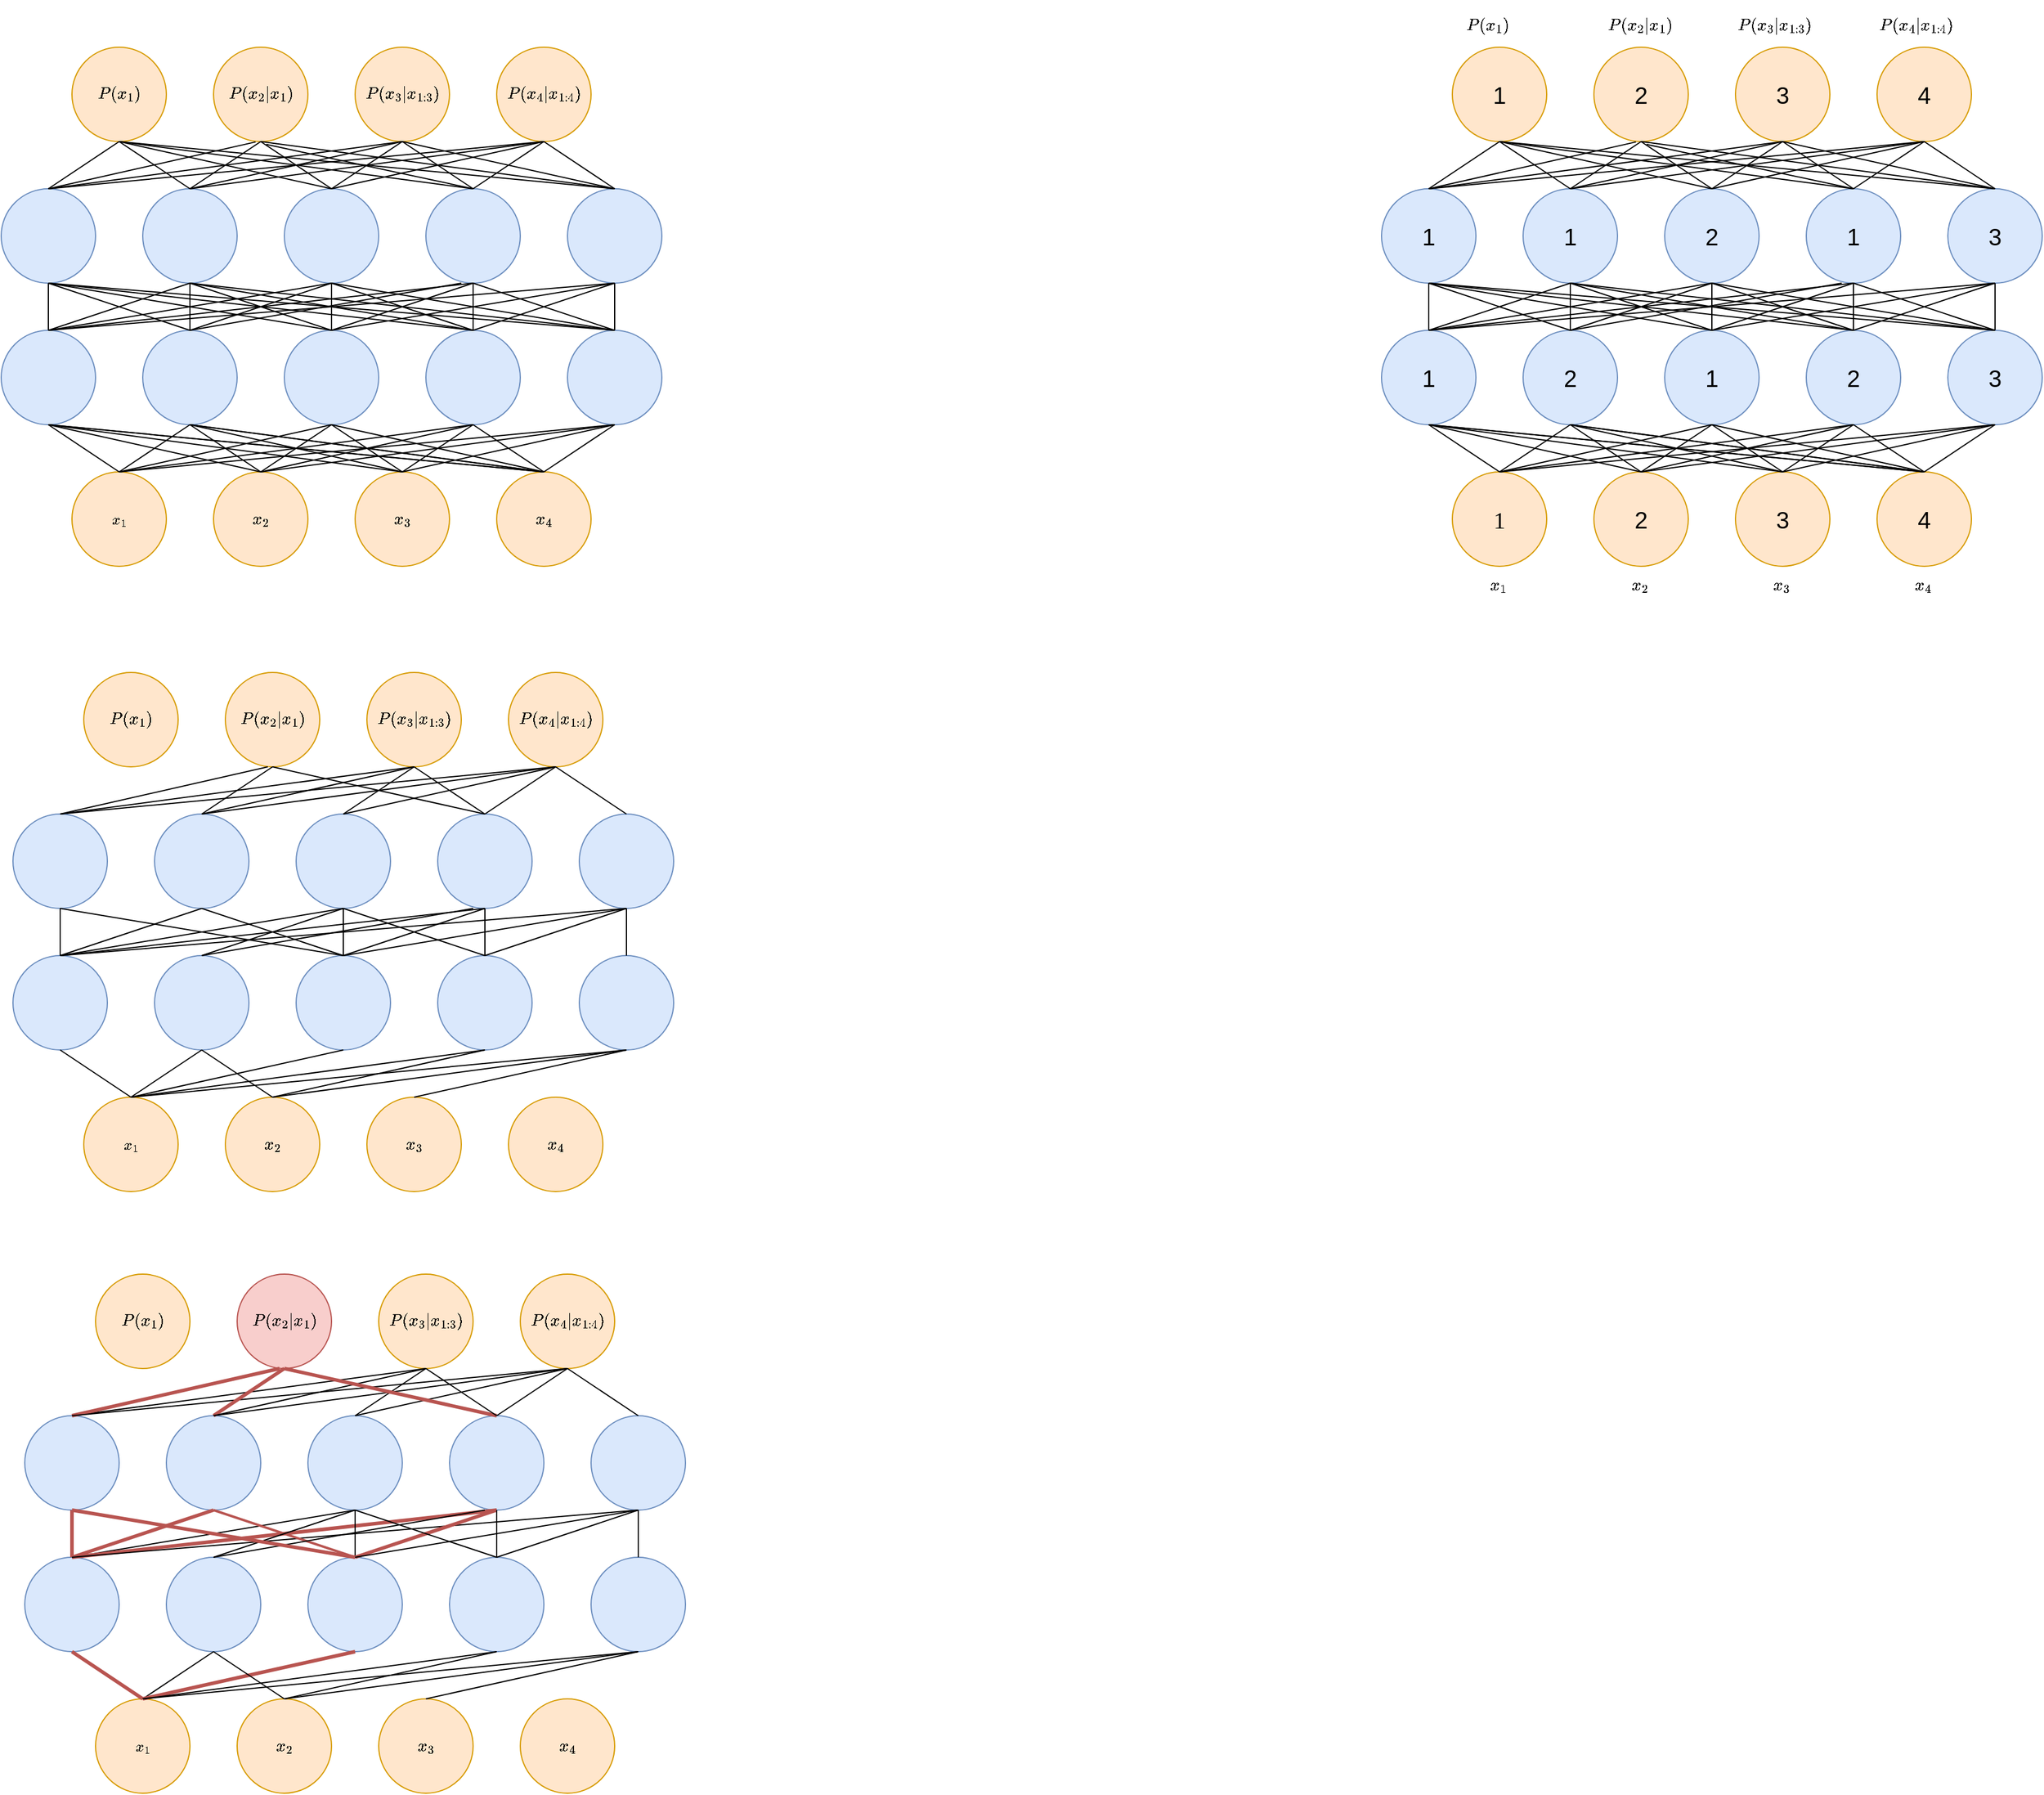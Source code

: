<mxfile version="12.1.6" type="github" pages="1">
  <diagram id="d_cfS6SWb_KxHxdwD8Qj" name="Page-1">
    <mxGraphModel dx="1355" dy="753" grid="1" gridSize="10" guides="1" tooltips="1" connect="1" arrows="1" fold="1" page="1" pageScale="1" pageWidth="3300" pageHeight="4681" math="1" shadow="0">
      <root>
        <mxCell id="0"/>
        <mxCell id="1" parent="0"/>
        <mxCell id="2pLgjLXHmvWhtLP6S5SO-22" value="" style="group" parent="1" vertex="1" connectable="0">
          <mxGeometry x="180" y="720" width="560" height="440" as="geometry"/>
        </mxCell>
        <mxCell id="A4nzLeA4Wzo49Nar-VJ_-7" value="" style="group" parent="2pLgjLXHmvWhtLP6S5SO-22" vertex="1" connectable="0">
          <mxGeometry x="60" y="360" width="430" height="80" as="geometry"/>
        </mxCell>
        <mxCell id="A4nzLeA4Wzo49Nar-VJ_-3" value="" style="group" parent="A4nzLeA4Wzo49Nar-VJ_-7" vertex="1" connectable="0">
          <mxGeometry width="190" height="80" as="geometry"/>
        </mxCell>
        <mxCell id="A4nzLeA4Wzo49Nar-VJ_-1" value="&lt;div&gt;&lt;br&gt;&lt;/div&gt;&lt;div&gt;$$x_1$$&lt;br&gt;&lt;/div&gt;" style="ellipse;whiteSpace=wrap;html=1;aspect=fixed;fillColor=#ffe6cc;strokeColor=#d79b00;fontFamily=math;" parent="A4nzLeA4Wzo49Nar-VJ_-3" vertex="1">
          <mxGeometry width="80" height="80" as="geometry"/>
        </mxCell>
        <mxCell id="A4nzLeA4Wzo49Nar-VJ_-2" value="&lt;div&gt;&lt;br&gt;&lt;/div&gt;&lt;div&gt;$$x_2$$&lt;br&gt;&lt;/div&gt;" style="ellipse;whiteSpace=wrap;html=1;aspect=fixed;fillColor=#ffe6cc;strokeColor=#d79b00;" parent="A4nzLeA4Wzo49Nar-VJ_-3" vertex="1">
          <mxGeometry x="120" width="80" height="80" as="geometry"/>
        </mxCell>
        <mxCell id="A4nzLeA4Wzo49Nar-VJ_-4" value="" style="group" parent="A4nzLeA4Wzo49Nar-VJ_-7" vertex="1" connectable="0">
          <mxGeometry x="240" width="190" height="80" as="geometry"/>
        </mxCell>
        <mxCell id="A4nzLeA4Wzo49Nar-VJ_-5" value="&lt;div&gt;&lt;br&gt;&lt;/div&gt;&lt;div&gt;$$x_3$$&lt;br&gt;&lt;/div&gt;" style="ellipse;whiteSpace=wrap;html=1;aspect=fixed;fillColor=#ffe6cc;strokeColor=#d79b00;" parent="A4nzLeA4Wzo49Nar-VJ_-4" vertex="1">
          <mxGeometry width="80" height="80" as="geometry"/>
        </mxCell>
        <mxCell id="A4nzLeA4Wzo49Nar-VJ_-6" value="$$x_4$$" style="ellipse;whiteSpace=wrap;html=1;aspect=fixed;fillColor=#ffe6cc;strokeColor=#d79b00;" parent="A4nzLeA4Wzo49Nar-VJ_-4" vertex="1">
          <mxGeometry x="120" width="80" height="80" as="geometry"/>
        </mxCell>
        <mxCell id="A4nzLeA4Wzo49Nar-VJ_-16" value="" style="group" parent="2pLgjLXHmvWhtLP6S5SO-22" vertex="1" connectable="0">
          <mxGeometry y="240" width="560" height="80" as="geometry"/>
        </mxCell>
        <mxCell id="A4nzLeA4Wzo49Nar-VJ_-9" value="" style="group" parent="A4nzLeA4Wzo49Nar-VJ_-16" vertex="1" connectable="0">
          <mxGeometry width="190" height="80" as="geometry"/>
        </mxCell>
        <mxCell id="A4nzLeA4Wzo49Nar-VJ_-10" value="" style="ellipse;whiteSpace=wrap;html=1;aspect=fixed;fillColor=#dae8fc;strokeColor=#6c8ebf;" parent="A4nzLeA4Wzo49Nar-VJ_-9" vertex="1">
          <mxGeometry width="80" height="80" as="geometry"/>
        </mxCell>
        <mxCell id="A4nzLeA4Wzo49Nar-VJ_-11" value="" style="ellipse;whiteSpace=wrap;html=1;aspect=fixed;fillColor=#dae8fc;strokeColor=#6c8ebf;" parent="A4nzLeA4Wzo49Nar-VJ_-9" vertex="1">
          <mxGeometry x="120" width="80" height="80" as="geometry"/>
        </mxCell>
        <mxCell id="A4nzLeA4Wzo49Nar-VJ_-12" value="" style="group" parent="A4nzLeA4Wzo49Nar-VJ_-16" vertex="1" connectable="0">
          <mxGeometry x="240" width="190" height="80" as="geometry"/>
        </mxCell>
        <mxCell id="A4nzLeA4Wzo49Nar-VJ_-13" value="" style="ellipse;whiteSpace=wrap;html=1;aspect=fixed;fillColor=#dae8fc;strokeColor=#6c8ebf;" parent="A4nzLeA4Wzo49Nar-VJ_-12" vertex="1">
          <mxGeometry width="80" height="80" as="geometry"/>
        </mxCell>
        <mxCell id="A4nzLeA4Wzo49Nar-VJ_-14" value="" style="ellipse;whiteSpace=wrap;html=1;aspect=fixed;fillColor=#dae8fc;strokeColor=#6c8ebf;" parent="A4nzLeA4Wzo49Nar-VJ_-12" vertex="1">
          <mxGeometry x="120" width="80" height="80" as="geometry"/>
        </mxCell>
        <mxCell id="A4nzLeA4Wzo49Nar-VJ_-15" value="" style="ellipse;whiteSpace=wrap;html=1;aspect=fixed;fillColor=#dae8fc;strokeColor=#6c8ebf;" parent="A4nzLeA4Wzo49Nar-VJ_-16" vertex="1">
          <mxGeometry x="480" width="80" height="80" as="geometry"/>
        </mxCell>
        <mxCell id="A4nzLeA4Wzo49Nar-VJ_-32" value="" style="group" parent="2pLgjLXHmvWhtLP6S5SO-22" vertex="1" connectable="0">
          <mxGeometry y="120" width="560" height="80" as="geometry"/>
        </mxCell>
        <mxCell id="A4nzLeA4Wzo49Nar-VJ_-33" value="" style="group" parent="A4nzLeA4Wzo49Nar-VJ_-32" vertex="1" connectable="0">
          <mxGeometry width="190" height="80" as="geometry"/>
        </mxCell>
        <mxCell id="A4nzLeA4Wzo49Nar-VJ_-34" value="" style="ellipse;whiteSpace=wrap;html=1;aspect=fixed;fillColor=#dae8fc;strokeColor=#6c8ebf;" parent="A4nzLeA4Wzo49Nar-VJ_-33" vertex="1">
          <mxGeometry width="80" height="80" as="geometry"/>
        </mxCell>
        <mxCell id="A4nzLeA4Wzo49Nar-VJ_-35" value="" style="ellipse;whiteSpace=wrap;html=1;aspect=fixed;fillColor=#dae8fc;strokeColor=#6c8ebf;" parent="A4nzLeA4Wzo49Nar-VJ_-33" vertex="1">
          <mxGeometry x="120" width="80" height="80" as="geometry"/>
        </mxCell>
        <mxCell id="A4nzLeA4Wzo49Nar-VJ_-36" value="" style="group" parent="A4nzLeA4Wzo49Nar-VJ_-32" vertex="1" connectable="0">
          <mxGeometry x="240" width="190" height="80" as="geometry"/>
        </mxCell>
        <mxCell id="A4nzLeA4Wzo49Nar-VJ_-37" value="" style="ellipse;whiteSpace=wrap;html=1;aspect=fixed;fillColor=#dae8fc;strokeColor=#6c8ebf;" parent="A4nzLeA4Wzo49Nar-VJ_-36" vertex="1">
          <mxGeometry width="80" height="80" as="geometry"/>
        </mxCell>
        <mxCell id="A4nzLeA4Wzo49Nar-VJ_-38" value="" style="ellipse;whiteSpace=wrap;html=1;aspect=fixed;fillColor=#dae8fc;strokeColor=#6c8ebf;" parent="A4nzLeA4Wzo49Nar-VJ_-36" vertex="1">
          <mxGeometry x="120" width="80" height="80" as="geometry"/>
        </mxCell>
        <mxCell id="A4nzLeA4Wzo49Nar-VJ_-39" value="" style="ellipse;whiteSpace=wrap;html=1;aspect=fixed;fillColor=#dae8fc;strokeColor=#6c8ebf;" parent="A4nzLeA4Wzo49Nar-VJ_-32" vertex="1">
          <mxGeometry x="480" width="80" height="80" as="geometry"/>
        </mxCell>
        <mxCell id="A4nzLeA4Wzo49Nar-VJ_-40" value="" style="group" parent="2pLgjLXHmvWhtLP6S5SO-22" vertex="1" connectable="0">
          <mxGeometry x="60" width="430" height="80" as="geometry"/>
        </mxCell>
        <mxCell id="A4nzLeA4Wzo49Nar-VJ_-41" value="" style="group" parent="A4nzLeA4Wzo49Nar-VJ_-40" vertex="1" connectable="0">
          <mxGeometry width="190" height="80" as="geometry"/>
        </mxCell>
        <mxCell id="A4nzLeA4Wzo49Nar-VJ_-42" value="&lt;div&gt;$$P(x_1)$$&lt;/div&gt;" style="ellipse;whiteSpace=wrap;html=1;aspect=fixed;fillColor=#ffe6cc;strokeColor=#d79b00;" parent="A4nzLeA4Wzo49Nar-VJ_-41" vertex="1">
          <mxGeometry width="80" height="80" as="geometry"/>
        </mxCell>
        <mxCell id="A4nzLeA4Wzo49Nar-VJ_-43" value="$$P(x_2|x_1)$$" style="ellipse;whiteSpace=wrap;html=1;aspect=fixed;fillColor=#ffe6cc;strokeColor=#d79b00;" parent="A4nzLeA4Wzo49Nar-VJ_-41" vertex="1">
          <mxGeometry x="120" width="80" height="80" as="geometry"/>
        </mxCell>
        <mxCell id="A4nzLeA4Wzo49Nar-VJ_-44" value="" style="group" parent="A4nzLeA4Wzo49Nar-VJ_-40" vertex="1" connectable="0">
          <mxGeometry x="240" width="190" height="80" as="geometry"/>
        </mxCell>
        <mxCell id="A4nzLeA4Wzo49Nar-VJ_-45" value="&lt;div&gt;$$P(x_3|x_{1:3})$$&lt;/div&gt;" style="ellipse;whiteSpace=wrap;html=1;aspect=fixed;fillColor=#ffe6cc;strokeColor=#d79b00;" parent="A4nzLeA4Wzo49Nar-VJ_-44" vertex="1">
          <mxGeometry width="80" height="80" as="geometry"/>
        </mxCell>
        <mxCell id="A4nzLeA4Wzo49Nar-VJ_-46" value="&lt;div&gt;$$P(x_4|x_{1:4})$$&lt;/div&gt;" style="ellipse;whiteSpace=wrap;html=1;aspect=fixed;fillColor=#ffe6cc;strokeColor=#d79b00;" parent="A4nzLeA4Wzo49Nar-VJ_-44" vertex="1">
          <mxGeometry x="120" width="80" height="80" as="geometry"/>
        </mxCell>
        <mxCell id="A4nzLeA4Wzo49Nar-VJ_-48" value="" style="endArrow=none;html=1;entryX=0.5;entryY=1;entryDx=0;entryDy=0;exitX=0.5;exitY=0;exitDx=0;exitDy=0;" parent="2pLgjLXHmvWhtLP6S5SO-22" source="A4nzLeA4Wzo49Nar-VJ_-1" target="A4nzLeA4Wzo49Nar-VJ_-10" edge="1">
          <mxGeometry width="50" height="50" relative="1" as="geometry">
            <mxPoint y="510" as="sourcePoint"/>
            <mxPoint x="50" y="460" as="targetPoint"/>
          </mxGeometry>
        </mxCell>
        <mxCell id="A4nzLeA4Wzo49Nar-VJ_-49" value="" style="endArrow=none;html=1;entryX=0.5;entryY=1;entryDx=0;entryDy=0;exitX=0.5;exitY=0;exitDx=0;exitDy=0;" parent="2pLgjLXHmvWhtLP6S5SO-22" source="A4nzLeA4Wzo49Nar-VJ_-1" target="A4nzLeA4Wzo49Nar-VJ_-11" edge="1">
          <mxGeometry width="50" height="50" relative="1" as="geometry">
            <mxPoint x="110" y="370.0" as="sourcePoint"/>
            <mxPoint x="50" y="330.0" as="targetPoint"/>
          </mxGeometry>
        </mxCell>
        <mxCell id="A4nzLeA4Wzo49Nar-VJ_-50" value="" style="endArrow=none;html=1;entryX=0.5;entryY=1;entryDx=0;entryDy=0;exitX=0.5;exitY=0;exitDx=0;exitDy=0;" parent="2pLgjLXHmvWhtLP6S5SO-22" source="A4nzLeA4Wzo49Nar-VJ_-1" target="A4nzLeA4Wzo49Nar-VJ_-13" edge="1">
          <mxGeometry width="50" height="50" relative="1" as="geometry">
            <mxPoint x="120" y="380.0" as="sourcePoint"/>
            <mxPoint x="60" y="340.0" as="targetPoint"/>
          </mxGeometry>
        </mxCell>
        <mxCell id="A4nzLeA4Wzo49Nar-VJ_-51" value="" style="endArrow=none;html=1;entryX=0.5;entryY=1;entryDx=0;entryDy=0;exitX=0.5;exitY=0;exitDx=0;exitDy=0;" parent="2pLgjLXHmvWhtLP6S5SO-22" source="A4nzLeA4Wzo49Nar-VJ_-1" target="A4nzLeA4Wzo49Nar-VJ_-14" edge="1">
          <mxGeometry width="50" height="50" relative="1" as="geometry">
            <mxPoint x="130" y="390.0" as="sourcePoint"/>
            <mxPoint x="70" y="350.0" as="targetPoint"/>
          </mxGeometry>
        </mxCell>
        <mxCell id="A4nzLeA4Wzo49Nar-VJ_-52" value="" style="endArrow=none;html=1;entryX=0.5;entryY=1;entryDx=0;entryDy=0;" parent="2pLgjLXHmvWhtLP6S5SO-22" target="A4nzLeA4Wzo49Nar-VJ_-15" edge="1">
          <mxGeometry width="50" height="50" relative="1" as="geometry">
            <mxPoint x="100" y="360" as="sourcePoint"/>
            <mxPoint x="80" y="360.0" as="targetPoint"/>
          </mxGeometry>
        </mxCell>
        <mxCell id="A4nzLeA4Wzo49Nar-VJ_-53" value="" style="endArrow=none;html=1;exitX=0.5;exitY=0;exitDx=0;exitDy=0;" parent="2pLgjLXHmvWhtLP6S5SO-22" source="A4nzLeA4Wzo49Nar-VJ_-2" edge="1">
          <mxGeometry width="50" height="50" relative="1" as="geometry">
            <mxPoint x="150" y="410.0" as="sourcePoint"/>
            <mxPoint x="40" y="320" as="targetPoint"/>
          </mxGeometry>
        </mxCell>
        <mxCell id="A4nzLeA4Wzo49Nar-VJ_-54" value="" style="endArrow=none;html=1;exitX=0.5;exitY=0;exitDx=0;exitDy=0;" parent="2pLgjLXHmvWhtLP6S5SO-22" source="A4nzLeA4Wzo49Nar-VJ_-5" edge="1">
          <mxGeometry width="50" height="50" relative="1" as="geometry">
            <mxPoint x="160" y="420.0" as="sourcePoint"/>
            <mxPoint x="40" y="320" as="targetPoint"/>
          </mxGeometry>
        </mxCell>
        <mxCell id="A4nzLeA4Wzo49Nar-VJ_-55" value="" style="endArrow=none;html=1;exitX=0.5;exitY=0;exitDx=0;exitDy=0;" parent="2pLgjLXHmvWhtLP6S5SO-22" source="A4nzLeA4Wzo49Nar-VJ_-6" edge="1">
          <mxGeometry width="50" height="50" relative="1" as="geometry">
            <mxPoint x="170" y="430.0" as="sourcePoint"/>
            <mxPoint x="40" y="320" as="targetPoint"/>
          </mxGeometry>
        </mxCell>
        <mxCell id="A4nzLeA4Wzo49Nar-VJ_-56" value="" style="endArrow=none;html=1;entryX=0.5;entryY=1;entryDx=0;entryDy=0;exitX=0.5;exitY=0;exitDx=0;exitDy=0;" parent="2pLgjLXHmvWhtLP6S5SO-22" source="A4nzLeA4Wzo49Nar-VJ_-2" target="A4nzLeA4Wzo49Nar-VJ_-11" edge="1">
          <mxGeometry width="50" height="50" relative="1" as="geometry">
            <mxPoint x="180" y="440.0" as="sourcePoint"/>
            <mxPoint x="120" y="400.0" as="targetPoint"/>
          </mxGeometry>
        </mxCell>
        <mxCell id="A4nzLeA4Wzo49Nar-VJ_-57" value="" style="endArrow=none;html=1;exitX=0.5;exitY=0;exitDx=0;exitDy=0;" parent="2pLgjLXHmvWhtLP6S5SO-22" source="A4nzLeA4Wzo49Nar-VJ_-5" edge="1">
          <mxGeometry width="50" height="50" relative="1" as="geometry">
            <mxPoint x="190" y="450.0" as="sourcePoint"/>
            <mxPoint x="160" y="320" as="targetPoint"/>
          </mxGeometry>
        </mxCell>
        <mxCell id="A4nzLeA4Wzo49Nar-VJ_-58" value="" style="endArrow=none;html=1;entryX=0.5;entryY=1;entryDx=0;entryDy=0;" parent="2pLgjLXHmvWhtLP6S5SO-22" target="A4nzLeA4Wzo49Nar-VJ_-11" edge="1">
          <mxGeometry width="50" height="50" relative="1" as="geometry">
            <mxPoint x="460" y="360" as="sourcePoint"/>
            <mxPoint x="140" y="420.0" as="targetPoint"/>
          </mxGeometry>
        </mxCell>
        <mxCell id="A4nzLeA4Wzo49Nar-VJ_-59" value="" style="endArrow=none;html=1;entryX=0.5;entryY=1;entryDx=0;entryDy=0;exitX=0.5;exitY=0;exitDx=0;exitDy=0;" parent="2pLgjLXHmvWhtLP6S5SO-22" source="A4nzLeA4Wzo49Nar-VJ_-5" target="A4nzLeA4Wzo49Nar-VJ_-13" edge="1">
          <mxGeometry width="50" height="50" relative="1" as="geometry">
            <mxPoint x="210" y="470.0" as="sourcePoint"/>
            <mxPoint x="150" y="430.0" as="targetPoint"/>
          </mxGeometry>
        </mxCell>
        <mxCell id="A4nzLeA4Wzo49Nar-VJ_-60" value="" style="endArrow=none;html=1;entryX=0.5;entryY=0;entryDx=0;entryDy=0;" parent="2pLgjLXHmvWhtLP6S5SO-22" target="A4nzLeA4Wzo49Nar-VJ_-2" edge="1">
          <mxGeometry width="50" height="50" relative="1" as="geometry">
            <mxPoint x="280" y="320" as="sourcePoint"/>
            <mxPoint x="160" y="440.0" as="targetPoint"/>
          </mxGeometry>
        </mxCell>
        <mxCell id="A4nzLeA4Wzo49Nar-VJ_-61" value="" style="endArrow=none;html=1;entryX=0.5;entryY=0;entryDx=0;entryDy=0;" parent="2pLgjLXHmvWhtLP6S5SO-22" target="A4nzLeA4Wzo49Nar-VJ_-2" edge="1">
          <mxGeometry width="50" height="50" relative="1" as="geometry">
            <mxPoint x="400" y="320" as="sourcePoint"/>
            <mxPoint x="170" y="450.0" as="targetPoint"/>
          </mxGeometry>
        </mxCell>
        <mxCell id="A4nzLeA4Wzo49Nar-VJ_-62" value="" style="endArrow=none;html=1;exitX=0.5;exitY=1;exitDx=0;exitDy=0;" parent="2pLgjLXHmvWhtLP6S5SO-22" source="A4nzLeA4Wzo49Nar-VJ_-15" edge="1">
          <mxGeometry width="50" height="50" relative="1" as="geometry">
            <mxPoint x="240" y="500.0" as="sourcePoint"/>
            <mxPoint x="220" y="360" as="targetPoint"/>
          </mxGeometry>
        </mxCell>
        <mxCell id="A4nzLeA4Wzo49Nar-VJ_-63" value="" style="endArrow=none;html=1;" parent="2pLgjLXHmvWhtLP6S5SO-22" edge="1">
          <mxGeometry width="50" height="50" relative="1" as="geometry">
            <mxPoint x="400" y="320" as="sourcePoint"/>
            <mxPoint x="340" y="360" as="targetPoint"/>
          </mxGeometry>
        </mxCell>
        <mxCell id="A4nzLeA4Wzo49Nar-VJ_-64" value="" style="endArrow=none;html=1;exitX=0.5;exitY=1;exitDx=0;exitDy=0;" parent="2pLgjLXHmvWhtLP6S5SO-22" source="A4nzLeA4Wzo49Nar-VJ_-15" edge="1">
          <mxGeometry width="50" height="50" relative="1" as="geometry">
            <mxPoint x="260" y="520.0" as="sourcePoint"/>
            <mxPoint x="340" y="360" as="targetPoint"/>
          </mxGeometry>
        </mxCell>
        <mxCell id="A4nzLeA4Wzo49Nar-VJ_-65" value="" style="endArrow=none;html=1;" parent="2pLgjLXHmvWhtLP6S5SO-22" edge="1">
          <mxGeometry width="50" height="50" relative="1" as="geometry">
            <mxPoint x="40" y="320" as="sourcePoint"/>
            <mxPoint x="460" y="360" as="targetPoint"/>
          </mxGeometry>
        </mxCell>
        <mxCell id="A4nzLeA4Wzo49Nar-VJ_-66" value="" style="endArrow=none;html=1;entryX=0.5;entryY=0;entryDx=0;entryDy=0;exitX=0.5;exitY=1;exitDx=0;exitDy=0;" parent="2pLgjLXHmvWhtLP6S5SO-22" source="A4nzLeA4Wzo49Nar-VJ_-11" target="A4nzLeA4Wzo49Nar-VJ_-6" edge="1">
          <mxGeometry width="50" height="50" relative="1" as="geometry">
            <mxPoint x="280" y="540.0" as="sourcePoint"/>
            <mxPoint x="220" y="500.0" as="targetPoint"/>
          </mxGeometry>
        </mxCell>
        <mxCell id="A4nzLeA4Wzo49Nar-VJ_-67" value="" style="endArrow=none;html=1;entryX=0.5;entryY=0;entryDx=0;entryDy=0;exitX=0.5;exitY=1;exitDx=0;exitDy=0;" parent="2pLgjLXHmvWhtLP6S5SO-22" source="A4nzLeA4Wzo49Nar-VJ_-13" target="A4nzLeA4Wzo49Nar-VJ_-6" edge="1">
          <mxGeometry width="50" height="50" relative="1" as="geometry">
            <mxPoint x="290" y="550.0" as="sourcePoint"/>
            <mxPoint x="230" y="510.0" as="targetPoint"/>
          </mxGeometry>
        </mxCell>
        <mxCell id="A4nzLeA4Wzo49Nar-VJ_-68" value="" style="endArrow=none;html=1;" parent="2pLgjLXHmvWhtLP6S5SO-22" edge="1">
          <mxGeometry width="50" height="50" relative="1" as="geometry">
            <mxPoint x="400" y="320" as="sourcePoint"/>
            <mxPoint x="460" y="360" as="targetPoint"/>
          </mxGeometry>
        </mxCell>
        <mxCell id="A4nzLeA4Wzo49Nar-VJ_-69" value="" style="endArrow=none;html=1;" parent="2pLgjLXHmvWhtLP6S5SO-22" edge="1">
          <mxGeometry width="50" height="50" relative="1" as="geometry">
            <mxPoint x="520" y="320" as="sourcePoint"/>
            <mxPoint x="460" y="360" as="targetPoint"/>
          </mxGeometry>
        </mxCell>
        <mxCell id="A4nzLeA4Wzo49Nar-VJ_-70" value="" style="endArrow=none;html=1;entryX=0.5;entryY=1;entryDx=0;entryDy=0;exitX=0.5;exitY=0;exitDx=0;exitDy=0;" parent="2pLgjLXHmvWhtLP6S5SO-22" source="A4nzLeA4Wzo49Nar-VJ_-10" target="A4nzLeA4Wzo49Nar-VJ_-34" edge="1">
          <mxGeometry width="50" height="50" relative="1" as="geometry">
            <mxPoint x="-10" y="250.0" as="sourcePoint"/>
            <mxPoint x="-70" y="210.0" as="targetPoint"/>
          </mxGeometry>
        </mxCell>
        <mxCell id="A4nzLeA4Wzo49Nar-VJ_-71" value="" style="endArrow=none;html=1;entryX=0.5;entryY=1;entryDx=0;entryDy=0;exitX=0.5;exitY=0;exitDx=0;exitDy=0;" parent="2pLgjLXHmvWhtLP6S5SO-22" source="A4nzLeA4Wzo49Nar-VJ_-10" target="A4nzLeA4Wzo49Nar-VJ_-35" edge="1">
          <mxGeometry width="50" height="50" relative="1" as="geometry">
            <mxPoint y="260.0" as="sourcePoint"/>
            <mxPoint x="-60" y="220.0" as="targetPoint"/>
          </mxGeometry>
        </mxCell>
        <mxCell id="A4nzLeA4Wzo49Nar-VJ_-72" value="" style="endArrow=none;html=1;entryX=0.5;entryY=1;entryDx=0;entryDy=0;" parent="2pLgjLXHmvWhtLP6S5SO-22" target="A4nzLeA4Wzo49Nar-VJ_-37" edge="1">
          <mxGeometry width="50" height="50" relative="1" as="geometry">
            <mxPoint x="40" y="240" as="sourcePoint"/>
            <mxPoint x="276" y="202" as="targetPoint"/>
          </mxGeometry>
        </mxCell>
        <mxCell id="A4nzLeA4Wzo49Nar-VJ_-73" value="" style="endArrow=none;html=1;entryX=0.5;entryY=1;entryDx=0;entryDy=0;exitX=0.5;exitY=0;exitDx=0;exitDy=0;" parent="2pLgjLXHmvWhtLP6S5SO-22" source="A4nzLeA4Wzo49Nar-VJ_-10" target="A4nzLeA4Wzo49Nar-VJ_-38" edge="1">
          <mxGeometry width="50" height="50" relative="1" as="geometry">
            <mxPoint x="20" y="280.0" as="sourcePoint"/>
            <mxPoint x="-40" y="240.0" as="targetPoint"/>
          </mxGeometry>
        </mxCell>
        <mxCell id="A4nzLeA4Wzo49Nar-VJ_-74" value="" style="endArrow=none;html=1;entryX=0.5;entryY=1;entryDx=0;entryDy=0;" parent="2pLgjLXHmvWhtLP6S5SO-22" target="A4nzLeA4Wzo49Nar-VJ_-39" edge="1">
          <mxGeometry width="50" height="50" relative="1" as="geometry">
            <mxPoint x="40" y="240" as="sourcePoint"/>
            <mxPoint x="-30" y="250.0" as="targetPoint"/>
          </mxGeometry>
        </mxCell>
        <mxCell id="A4nzLeA4Wzo49Nar-VJ_-75" value="" style="endArrow=none;html=1;exitX=0.5;exitY=0;exitDx=0;exitDy=0;" parent="2pLgjLXHmvWhtLP6S5SO-22" source="A4nzLeA4Wzo49Nar-VJ_-11" edge="1">
          <mxGeometry width="50" height="50" relative="1" as="geometry">
            <mxPoint x="40" y="300.0" as="sourcePoint"/>
            <mxPoint x="40" y="200" as="targetPoint"/>
          </mxGeometry>
        </mxCell>
        <mxCell id="A4nzLeA4Wzo49Nar-VJ_-76" value="" style="endArrow=none;html=1;exitX=0.5;exitY=0;exitDx=0;exitDy=0;" parent="2pLgjLXHmvWhtLP6S5SO-22" source="A4nzLeA4Wzo49Nar-VJ_-11" edge="1">
          <mxGeometry width="50" height="50" relative="1" as="geometry">
            <mxPoint x="50" y="310.0" as="sourcePoint"/>
            <mxPoint x="160" y="200" as="targetPoint"/>
          </mxGeometry>
        </mxCell>
        <mxCell id="A4nzLeA4Wzo49Nar-VJ_-77" value="" style="endArrow=none;html=1;exitX=0.5;exitY=0;exitDx=0;exitDy=0;" parent="2pLgjLXHmvWhtLP6S5SO-22" source="A4nzLeA4Wzo49Nar-VJ_-13" edge="1">
          <mxGeometry width="50" height="50" relative="1" as="geometry">
            <mxPoint x="60" y="320.0" as="sourcePoint"/>
            <mxPoint x="280" y="200" as="targetPoint"/>
          </mxGeometry>
        </mxCell>
        <mxCell id="A4nzLeA4Wzo49Nar-VJ_-78" value="" style="endArrow=none;html=1;entryX=0.5;entryY=1;entryDx=0;entryDy=0;exitX=0.5;exitY=0;exitDx=0;exitDy=0;" parent="2pLgjLXHmvWhtLP6S5SO-22" source="A4nzLeA4Wzo49Nar-VJ_-13" target="A4nzLeA4Wzo49Nar-VJ_-35" edge="1">
          <mxGeometry width="50" height="50" relative="1" as="geometry">
            <mxPoint x="-60" y="170.0" as="sourcePoint"/>
            <mxPoint x="-120" y="130.0" as="targetPoint"/>
          </mxGeometry>
        </mxCell>
        <mxCell id="A4nzLeA4Wzo49Nar-VJ_-79" value="" style="endArrow=none;html=1;exitX=0.5;exitY=0;exitDx=0;exitDy=0;" parent="2pLgjLXHmvWhtLP6S5SO-22" source="A4nzLeA4Wzo49Nar-VJ_-11" edge="1">
          <mxGeometry width="50" height="50" relative="1" as="geometry">
            <mxPoint x="-50" y="180.0" as="sourcePoint"/>
            <mxPoint x="390" y="200" as="targetPoint"/>
          </mxGeometry>
        </mxCell>
        <mxCell id="A4nzLeA4Wzo49Nar-VJ_-80" value="" style="endArrow=none;html=1;" parent="2pLgjLXHmvWhtLP6S5SO-22" edge="1">
          <mxGeometry width="50" height="50" relative="1" as="geometry">
            <mxPoint x="160" y="240" as="sourcePoint"/>
            <mxPoint x="280" y="200" as="targetPoint"/>
          </mxGeometry>
        </mxCell>
        <mxCell id="A4nzLeA4Wzo49Nar-VJ_-81" value="" style="endArrow=none;html=1;entryX=0.5;entryY=1;entryDx=0;entryDy=0;exitX=0.5;exitY=0;exitDx=0;exitDy=0;" parent="2pLgjLXHmvWhtLP6S5SO-22" source="A4nzLeA4Wzo49Nar-VJ_-13" target="A4nzLeA4Wzo49Nar-VJ_-34" edge="1">
          <mxGeometry width="50" height="50" relative="1" as="geometry">
            <mxPoint x="-30" y="200.0" as="sourcePoint"/>
            <mxPoint x="-90" y="160.0" as="targetPoint"/>
          </mxGeometry>
        </mxCell>
        <mxCell id="A4nzLeA4Wzo49Nar-VJ_-82" value="" style="endArrow=none;html=1;exitX=0.5;exitY=0;exitDx=0;exitDy=0;" parent="2pLgjLXHmvWhtLP6S5SO-22" source="A4nzLeA4Wzo49Nar-VJ_-13" edge="1">
          <mxGeometry width="50" height="50" relative="1" as="geometry">
            <mxPoint x="-20" y="210.0" as="sourcePoint"/>
            <mxPoint x="400" y="200" as="targetPoint"/>
          </mxGeometry>
        </mxCell>
        <mxCell id="A4nzLeA4Wzo49Nar-VJ_-83" value="" style="endArrow=none;html=1;entryX=0.5;entryY=1;entryDx=0;entryDy=0;exitX=0.5;exitY=0;exitDx=0;exitDy=0;" parent="2pLgjLXHmvWhtLP6S5SO-22" source="A4nzLeA4Wzo49Nar-VJ_-13" target="A4nzLeA4Wzo49Nar-VJ_-39" edge="1">
          <mxGeometry width="50" height="50" relative="1" as="geometry">
            <mxPoint x="-10" y="220.0" as="sourcePoint"/>
            <mxPoint x="-70" y="180.0" as="targetPoint"/>
          </mxGeometry>
        </mxCell>
        <mxCell id="A4nzLeA4Wzo49Nar-VJ_-84" value="" style="endArrow=none;html=1;entryX=0.5;entryY=1;entryDx=0;entryDy=0;exitX=0.5;exitY=0;exitDx=0;exitDy=0;" parent="2pLgjLXHmvWhtLP6S5SO-22" source="A4nzLeA4Wzo49Nar-VJ_-14" target="A4nzLeA4Wzo49Nar-VJ_-34" edge="1">
          <mxGeometry width="50" height="50" relative="1" as="geometry">
            <mxPoint x="-60" y="210.0" as="sourcePoint"/>
            <mxPoint x="-120" y="170.0" as="targetPoint"/>
          </mxGeometry>
        </mxCell>
        <mxCell id="A4nzLeA4Wzo49Nar-VJ_-85" value="" style="endArrow=none;html=1;exitX=0.5;exitY=0;exitDx=0;exitDy=0;" parent="2pLgjLXHmvWhtLP6S5SO-22" source="A4nzLeA4Wzo49Nar-VJ_-14" edge="1">
          <mxGeometry width="50" height="50" relative="1" as="geometry">
            <mxPoint x="-50" y="220.0" as="sourcePoint"/>
            <mxPoint x="160" y="200" as="targetPoint"/>
          </mxGeometry>
        </mxCell>
        <mxCell id="A4nzLeA4Wzo49Nar-VJ_-86" value="" style="endArrow=none;html=1;exitX=0.5;exitY=0;exitDx=0;exitDy=0;" parent="2pLgjLXHmvWhtLP6S5SO-22" source="A4nzLeA4Wzo49Nar-VJ_-14" edge="1">
          <mxGeometry width="50" height="50" relative="1" as="geometry">
            <mxPoint x="-40" y="230.0" as="sourcePoint"/>
            <mxPoint x="280" y="200" as="targetPoint"/>
          </mxGeometry>
        </mxCell>
        <mxCell id="A4nzLeA4Wzo49Nar-VJ_-87" value="" style="endArrow=none;html=1;" parent="2pLgjLXHmvWhtLP6S5SO-22" edge="1">
          <mxGeometry width="50" height="50" relative="1" as="geometry">
            <mxPoint x="400" y="240" as="sourcePoint"/>
            <mxPoint x="400" y="200" as="targetPoint"/>
          </mxGeometry>
        </mxCell>
        <mxCell id="A4nzLeA4Wzo49Nar-VJ_-88" value="" style="endArrow=none;html=1;entryX=0.5;entryY=1;entryDx=0;entryDy=0;exitX=0.5;exitY=0;exitDx=0;exitDy=0;" parent="2pLgjLXHmvWhtLP6S5SO-22" source="A4nzLeA4Wzo49Nar-VJ_-14" target="A4nzLeA4Wzo49Nar-VJ_-39" edge="1">
          <mxGeometry width="50" height="50" relative="1" as="geometry">
            <mxPoint x="-20" y="250.0" as="sourcePoint"/>
            <mxPoint x="-80" y="210.0" as="targetPoint"/>
          </mxGeometry>
        </mxCell>
        <mxCell id="A4nzLeA4Wzo49Nar-VJ_-89" value="" style="endArrow=none;html=1;entryX=0.5;entryY=1;entryDx=0;entryDy=0;exitX=0.5;exitY=0;exitDx=0;exitDy=0;" parent="2pLgjLXHmvWhtLP6S5SO-22" source="A4nzLeA4Wzo49Nar-VJ_-15" target="A4nzLeA4Wzo49Nar-VJ_-34" edge="1">
          <mxGeometry width="50" height="50" relative="1" as="geometry">
            <mxPoint x="-10" y="260.0" as="sourcePoint"/>
            <mxPoint x="-70" y="220.0" as="targetPoint"/>
          </mxGeometry>
        </mxCell>
        <mxCell id="A4nzLeA4Wzo49Nar-VJ_-90" value="" style="endArrow=none;html=1;entryX=0.5;entryY=1;entryDx=0;entryDy=0;" parent="2pLgjLXHmvWhtLP6S5SO-22" target="A4nzLeA4Wzo49Nar-VJ_-35" edge="1">
          <mxGeometry width="50" height="50" relative="1" as="geometry">
            <mxPoint x="520" y="240" as="sourcePoint"/>
            <mxPoint x="-90" y="230.0" as="targetPoint"/>
          </mxGeometry>
        </mxCell>
        <mxCell id="A4nzLeA4Wzo49Nar-VJ_-95" value="" style="endArrow=none;html=1;entryX=0.5;entryY=0;entryDx=0;entryDy=0;" parent="2pLgjLXHmvWhtLP6S5SO-22" target="A4nzLeA4Wzo49Nar-VJ_-15" edge="1">
          <mxGeometry width="50" height="50" relative="1" as="geometry">
            <mxPoint x="280" y="200" as="sourcePoint"/>
            <mxPoint x="50" y="460" as="targetPoint"/>
          </mxGeometry>
        </mxCell>
        <mxCell id="A4nzLeA4Wzo49Nar-VJ_-96" value="" style="endArrow=none;html=1;entryX=0.5;entryY=0;entryDx=0;entryDy=0;" parent="2pLgjLXHmvWhtLP6S5SO-22" target="A4nzLeA4Wzo49Nar-VJ_-15" edge="1">
          <mxGeometry width="50" height="50" relative="1" as="geometry">
            <mxPoint x="400" y="200" as="sourcePoint"/>
            <mxPoint x="60" y="470" as="targetPoint"/>
          </mxGeometry>
        </mxCell>
        <mxCell id="A4nzLeA4Wzo49Nar-VJ_-97" value="" style="endArrow=none;html=1;entryX=0.5;entryY=0;entryDx=0;entryDy=0;" parent="2pLgjLXHmvWhtLP6S5SO-22" target="A4nzLeA4Wzo49Nar-VJ_-15" edge="1">
          <mxGeometry width="50" height="50" relative="1" as="geometry">
            <mxPoint x="520" y="200" as="sourcePoint"/>
            <mxPoint x="70" y="480" as="targetPoint"/>
          </mxGeometry>
        </mxCell>
        <mxCell id="2pLgjLXHmvWhtLP6S5SO-1" value="" style="endArrow=none;html=1;entryX=0.5;entryY=1;entryDx=0;entryDy=0;exitX=0.5;exitY=0;exitDx=0;exitDy=0;" parent="2pLgjLXHmvWhtLP6S5SO-22" source="A4nzLeA4Wzo49Nar-VJ_-34" target="A4nzLeA4Wzo49Nar-VJ_-42" edge="1">
          <mxGeometry width="50" height="50" relative="1" as="geometry">
            <mxPoint y="510" as="sourcePoint"/>
            <mxPoint x="50" y="460" as="targetPoint"/>
          </mxGeometry>
        </mxCell>
        <mxCell id="2pLgjLXHmvWhtLP6S5SO-2" value="" style="endArrow=none;html=1;entryX=0.5;entryY=1;entryDx=0;entryDy=0;exitX=0.5;exitY=0;exitDx=0;exitDy=0;" parent="2pLgjLXHmvWhtLP6S5SO-22" source="A4nzLeA4Wzo49Nar-VJ_-34" target="A4nzLeA4Wzo49Nar-VJ_-45" edge="1">
          <mxGeometry width="50" height="50" relative="1" as="geometry">
            <mxPoint x="-80" y="100" as="sourcePoint"/>
            <mxPoint x="-20" y="60" as="targetPoint"/>
          </mxGeometry>
        </mxCell>
        <mxCell id="2pLgjLXHmvWhtLP6S5SO-3" value="" style="endArrow=none;html=1;entryX=0.446;entryY=1.004;entryDx=0;entryDy=0;exitX=0.5;exitY=0;exitDx=0;exitDy=0;entryPerimeter=0;" parent="2pLgjLXHmvWhtLP6S5SO-22" source="A4nzLeA4Wzo49Nar-VJ_-34" target="A4nzLeA4Wzo49Nar-VJ_-43" edge="1">
          <mxGeometry width="50" height="50" relative="1" as="geometry">
            <mxPoint x="-70" y="110" as="sourcePoint"/>
            <mxPoint x="-10" y="70" as="targetPoint"/>
          </mxGeometry>
        </mxCell>
        <mxCell id="2pLgjLXHmvWhtLP6S5SO-4" value="" style="endArrow=none;html=1;entryX=0.5;entryY=1;entryDx=0;entryDy=0;exitX=0.5;exitY=0;exitDx=0;exitDy=0;" parent="2pLgjLXHmvWhtLP6S5SO-22" source="A4nzLeA4Wzo49Nar-VJ_-34" target="A4nzLeA4Wzo49Nar-VJ_-46" edge="1">
          <mxGeometry width="50" height="50" relative="1" as="geometry">
            <mxPoint x="-60" y="120" as="sourcePoint"/>
            <mxPoint y="80" as="targetPoint"/>
          </mxGeometry>
        </mxCell>
        <mxCell id="2pLgjLXHmvWhtLP6S5SO-5" value="" style="endArrow=none;html=1;exitX=0.5;exitY=0;exitDx=0;exitDy=0;" parent="2pLgjLXHmvWhtLP6S5SO-22" source="A4nzLeA4Wzo49Nar-VJ_-35" edge="1">
          <mxGeometry width="50" height="50" relative="1" as="geometry">
            <mxPoint x="-50" y="130" as="sourcePoint"/>
            <mxPoint x="100" y="80" as="targetPoint"/>
          </mxGeometry>
        </mxCell>
        <mxCell id="2pLgjLXHmvWhtLP6S5SO-6" value="" style="endArrow=none;html=1;exitX=0.5;exitY=0;exitDx=0;exitDy=0;entryX=0.5;entryY=1;entryDx=0;entryDy=0;" parent="2pLgjLXHmvWhtLP6S5SO-22" source="A4nzLeA4Wzo49Nar-VJ_-35" target="A4nzLeA4Wzo49Nar-VJ_-43" edge="1">
          <mxGeometry width="50" height="50" relative="1" as="geometry">
            <mxPoint x="-40" y="140" as="sourcePoint"/>
            <mxPoint x="210" y="80" as="targetPoint"/>
          </mxGeometry>
        </mxCell>
        <mxCell id="2pLgjLXHmvWhtLP6S5SO-7" value="" style="endArrow=none;html=1;exitX=0.5;exitY=0;exitDx=0;exitDy=0;" parent="2pLgjLXHmvWhtLP6S5SO-22" source="A4nzLeA4Wzo49Nar-VJ_-35" edge="1">
          <mxGeometry width="50" height="50" relative="1" as="geometry">
            <mxPoint x="-30" y="150" as="sourcePoint"/>
            <mxPoint x="340" y="80" as="targetPoint"/>
          </mxGeometry>
        </mxCell>
        <mxCell id="2pLgjLXHmvWhtLP6S5SO-8" value="" style="endArrow=none;html=1;exitX=0.5;exitY=0;exitDx=0;exitDy=0;" parent="2pLgjLXHmvWhtLP6S5SO-22" source="A4nzLeA4Wzo49Nar-VJ_-35" edge="1">
          <mxGeometry width="50" height="50" relative="1" as="geometry">
            <mxPoint x="-20" y="160" as="sourcePoint"/>
            <mxPoint x="460" y="80" as="targetPoint"/>
          </mxGeometry>
        </mxCell>
        <mxCell id="2pLgjLXHmvWhtLP6S5SO-9" value="" style="endArrow=none;html=1;entryX=0.5;entryY=0;entryDx=0;entryDy=0;exitX=0.5;exitY=1;exitDx=0;exitDy=0;" parent="2pLgjLXHmvWhtLP6S5SO-22" source="A4nzLeA4Wzo49Nar-VJ_-42" target="A4nzLeA4Wzo49Nar-VJ_-37" edge="1">
          <mxGeometry width="50" height="50" relative="1" as="geometry">
            <mxPoint x="-10" y="170" as="sourcePoint"/>
            <mxPoint x="50" y="130" as="targetPoint"/>
          </mxGeometry>
        </mxCell>
        <mxCell id="2pLgjLXHmvWhtLP6S5SO-11" value="" style="endArrow=none;html=1;exitX=0.5;exitY=0;exitDx=0;exitDy=0;" parent="2pLgjLXHmvWhtLP6S5SO-22" source="A4nzLeA4Wzo49Nar-VJ_-37" edge="1">
          <mxGeometry width="50" height="50" relative="1" as="geometry">
            <mxPoint x="-110" y="70" as="sourcePoint"/>
            <mxPoint x="220" y="80" as="targetPoint"/>
          </mxGeometry>
        </mxCell>
        <mxCell id="2pLgjLXHmvWhtLP6S5SO-12" value="" style="endArrow=none;html=1;" parent="2pLgjLXHmvWhtLP6S5SO-22" edge="1">
          <mxGeometry width="50" height="50" relative="1" as="geometry">
            <mxPoint x="280" y="120" as="sourcePoint"/>
            <mxPoint x="340" y="80" as="targetPoint"/>
          </mxGeometry>
        </mxCell>
        <mxCell id="2pLgjLXHmvWhtLP6S5SO-13" value="" style="endArrow=none;html=1;exitX=0.5;exitY=0;exitDx=0;exitDy=0;entryX=0.5;entryY=1;entryDx=0;entryDy=0;" parent="2pLgjLXHmvWhtLP6S5SO-22" source="A4nzLeA4Wzo49Nar-VJ_-37" target="A4nzLeA4Wzo49Nar-VJ_-46" edge="1">
          <mxGeometry width="50" height="50" relative="1" as="geometry">
            <mxPoint x="-90" y="90" as="sourcePoint"/>
            <mxPoint x="-40" y="40" as="targetPoint"/>
          </mxGeometry>
        </mxCell>
        <mxCell id="2pLgjLXHmvWhtLP6S5SO-14" value="" style="endArrow=none;html=1;exitX=0.5;exitY=0;exitDx=0;exitDy=0;" parent="2pLgjLXHmvWhtLP6S5SO-22" source="A4nzLeA4Wzo49Nar-VJ_-38" edge="1">
          <mxGeometry width="50" height="50" relative="1" as="geometry">
            <mxPoint x="-80" y="100" as="sourcePoint"/>
            <mxPoint x="100" y="80" as="targetPoint"/>
          </mxGeometry>
        </mxCell>
        <mxCell id="2pLgjLXHmvWhtLP6S5SO-15" value="" style="endArrow=none;html=1;exitX=0.5;exitY=0;exitDx=0;exitDy=0;entryX=0.558;entryY=1.03;entryDx=0;entryDy=0;entryPerimeter=0;" parent="2pLgjLXHmvWhtLP6S5SO-22" source="A4nzLeA4Wzo49Nar-VJ_-38" target="A4nzLeA4Wzo49Nar-VJ_-43" edge="1">
          <mxGeometry width="50" height="50" relative="1" as="geometry">
            <mxPoint x="-70" y="110" as="sourcePoint"/>
            <mxPoint x="-20" y="60" as="targetPoint"/>
          </mxGeometry>
        </mxCell>
        <mxCell id="2pLgjLXHmvWhtLP6S5SO-16" value="" style="endArrow=none;html=1;exitX=0.5;exitY=0;exitDx=0;exitDy=0;entryX=0.5;entryY=1;entryDx=0;entryDy=0;" parent="2pLgjLXHmvWhtLP6S5SO-22" source="A4nzLeA4Wzo49Nar-VJ_-38" target="A4nzLeA4Wzo49Nar-VJ_-45" edge="1">
          <mxGeometry width="50" height="50" relative="1" as="geometry">
            <mxPoint x="-60" y="120" as="sourcePoint"/>
            <mxPoint x="-10" y="70" as="targetPoint"/>
          </mxGeometry>
        </mxCell>
        <mxCell id="2pLgjLXHmvWhtLP6S5SO-17" value="" style="endArrow=none;html=1;entryX=0.5;entryY=1;entryDx=0;entryDy=0;" parent="2pLgjLXHmvWhtLP6S5SO-22" target="A4nzLeA4Wzo49Nar-VJ_-46" edge="1">
          <mxGeometry width="50" height="50" relative="1" as="geometry">
            <mxPoint x="400" y="120" as="sourcePoint"/>
            <mxPoint y="80" as="targetPoint"/>
          </mxGeometry>
        </mxCell>
        <mxCell id="2pLgjLXHmvWhtLP6S5SO-18" value="" style="endArrow=none;html=1;exitX=0.5;exitY=0;exitDx=0;exitDy=0;" parent="2pLgjLXHmvWhtLP6S5SO-22" source="A4nzLeA4Wzo49Nar-VJ_-39" edge="1">
          <mxGeometry width="50" height="50" relative="1" as="geometry">
            <mxPoint x="-40" y="140" as="sourcePoint"/>
            <mxPoint x="100" y="80" as="targetPoint"/>
          </mxGeometry>
        </mxCell>
        <mxCell id="2pLgjLXHmvWhtLP6S5SO-19" value="" style="endArrow=none;html=1;exitX=0.5;exitY=0;exitDx=0;exitDy=0;" parent="2pLgjLXHmvWhtLP6S5SO-22" source="A4nzLeA4Wzo49Nar-VJ_-39" edge="1">
          <mxGeometry width="50" height="50" relative="1" as="geometry">
            <mxPoint x="-30" y="150" as="sourcePoint"/>
            <mxPoint x="220" y="80" as="targetPoint"/>
          </mxGeometry>
        </mxCell>
        <mxCell id="2pLgjLXHmvWhtLP6S5SO-20" value="" style="endArrow=none;html=1;exitX=0.5;exitY=0;exitDx=0;exitDy=0;" parent="2pLgjLXHmvWhtLP6S5SO-22" source="A4nzLeA4Wzo49Nar-VJ_-39" edge="1">
          <mxGeometry width="50" height="50" relative="1" as="geometry">
            <mxPoint x="-20" y="160" as="sourcePoint"/>
            <mxPoint x="340" y="80" as="targetPoint"/>
          </mxGeometry>
        </mxCell>
        <mxCell id="2pLgjLXHmvWhtLP6S5SO-21" value="" style="endArrow=none;html=1;entryX=0.5;entryY=0;entryDx=0;entryDy=0;" parent="2pLgjLXHmvWhtLP6S5SO-22" target="A4nzLeA4Wzo49Nar-VJ_-39" edge="1">
          <mxGeometry width="50" height="50" relative="1" as="geometry">
            <mxPoint x="460" y="80" as="sourcePoint"/>
            <mxPoint x="40" y="120" as="targetPoint"/>
          </mxGeometry>
        </mxCell>
        <mxCell id="2pLgjLXHmvWhtLP6S5SO-23" value="" style="group" parent="1" vertex="1" connectable="0">
          <mxGeometry x="190" y="1250" width="560" height="440" as="geometry"/>
        </mxCell>
        <mxCell id="2pLgjLXHmvWhtLP6S5SO-24" value="" style="group" parent="2pLgjLXHmvWhtLP6S5SO-23" vertex="1" connectable="0">
          <mxGeometry x="60" y="360" width="430" height="80" as="geometry"/>
        </mxCell>
        <mxCell id="2pLgjLXHmvWhtLP6S5SO-25" value="" style="group" parent="2pLgjLXHmvWhtLP6S5SO-24" vertex="1" connectable="0">
          <mxGeometry width="190" height="80" as="geometry"/>
        </mxCell>
        <mxCell id="2pLgjLXHmvWhtLP6S5SO-26" value="&lt;div&gt;&lt;br&gt;&lt;/div&gt;&lt;div&gt;$$x_1$$&lt;br&gt;&lt;/div&gt;" style="ellipse;whiteSpace=wrap;html=1;aspect=fixed;fillColor=#ffe6cc;strokeColor=#d79b00;fontFamily=math;" parent="2pLgjLXHmvWhtLP6S5SO-25" vertex="1">
          <mxGeometry width="80" height="80" as="geometry"/>
        </mxCell>
        <mxCell id="2pLgjLXHmvWhtLP6S5SO-27" value="&lt;div&gt;&lt;br&gt;&lt;/div&gt;&lt;div&gt;$$x_2$$&lt;br&gt;&lt;/div&gt;" style="ellipse;whiteSpace=wrap;html=1;aspect=fixed;fillColor=#ffe6cc;strokeColor=#d79b00;" parent="2pLgjLXHmvWhtLP6S5SO-25" vertex="1">
          <mxGeometry x="120" width="80" height="80" as="geometry"/>
        </mxCell>
        <mxCell id="2pLgjLXHmvWhtLP6S5SO-28" value="" style="group" parent="2pLgjLXHmvWhtLP6S5SO-24" vertex="1" connectable="0">
          <mxGeometry x="240" width="190" height="80" as="geometry"/>
        </mxCell>
        <mxCell id="2pLgjLXHmvWhtLP6S5SO-29" value="&lt;div&gt;&lt;br&gt;&lt;/div&gt;&lt;div&gt;$$x_3$$&lt;br&gt;&lt;/div&gt;" style="ellipse;whiteSpace=wrap;html=1;aspect=fixed;fillColor=#ffe6cc;strokeColor=#d79b00;" parent="2pLgjLXHmvWhtLP6S5SO-28" vertex="1">
          <mxGeometry width="80" height="80" as="geometry"/>
        </mxCell>
        <mxCell id="2pLgjLXHmvWhtLP6S5SO-30" value="$$x_4$$" style="ellipse;whiteSpace=wrap;html=1;aspect=fixed;fillColor=#ffe6cc;strokeColor=#d79b00;" parent="2pLgjLXHmvWhtLP6S5SO-28" vertex="1">
          <mxGeometry x="120" width="80" height="80" as="geometry"/>
        </mxCell>
        <mxCell id="2pLgjLXHmvWhtLP6S5SO-31" value="" style="group" parent="2pLgjLXHmvWhtLP6S5SO-23" vertex="1" connectable="0">
          <mxGeometry y="240" width="560" height="80" as="geometry"/>
        </mxCell>
        <mxCell id="2pLgjLXHmvWhtLP6S5SO-32" value="" style="group" parent="2pLgjLXHmvWhtLP6S5SO-31" vertex="1" connectable="0">
          <mxGeometry width="190" height="80" as="geometry"/>
        </mxCell>
        <mxCell id="2pLgjLXHmvWhtLP6S5SO-33" value="" style="ellipse;whiteSpace=wrap;html=1;aspect=fixed;fillColor=#dae8fc;strokeColor=#6c8ebf;" parent="2pLgjLXHmvWhtLP6S5SO-32" vertex="1">
          <mxGeometry width="80" height="80" as="geometry"/>
        </mxCell>
        <mxCell id="2pLgjLXHmvWhtLP6S5SO-34" value="" style="ellipse;whiteSpace=wrap;html=1;aspect=fixed;fillColor=#dae8fc;strokeColor=#6c8ebf;" parent="2pLgjLXHmvWhtLP6S5SO-32" vertex="1">
          <mxGeometry x="120" width="80" height="80" as="geometry"/>
        </mxCell>
        <mxCell id="2pLgjLXHmvWhtLP6S5SO-35" value="" style="group" parent="2pLgjLXHmvWhtLP6S5SO-31" vertex="1" connectable="0">
          <mxGeometry x="240" width="190" height="80" as="geometry"/>
        </mxCell>
        <mxCell id="2pLgjLXHmvWhtLP6S5SO-36" value="" style="ellipse;whiteSpace=wrap;html=1;aspect=fixed;fillColor=#dae8fc;strokeColor=#6c8ebf;" parent="2pLgjLXHmvWhtLP6S5SO-35" vertex="1">
          <mxGeometry width="80" height="80" as="geometry"/>
        </mxCell>
        <mxCell id="2pLgjLXHmvWhtLP6S5SO-37" value="" style="ellipse;whiteSpace=wrap;html=1;aspect=fixed;fillColor=#dae8fc;strokeColor=#6c8ebf;" parent="2pLgjLXHmvWhtLP6S5SO-35" vertex="1">
          <mxGeometry x="120" width="80" height="80" as="geometry"/>
        </mxCell>
        <mxCell id="2pLgjLXHmvWhtLP6S5SO-38" value="" style="ellipse;whiteSpace=wrap;html=1;aspect=fixed;fillColor=#dae8fc;strokeColor=#6c8ebf;" parent="2pLgjLXHmvWhtLP6S5SO-31" vertex="1">
          <mxGeometry x="480" width="80" height="80" as="geometry"/>
        </mxCell>
        <mxCell id="2pLgjLXHmvWhtLP6S5SO-39" value="" style="group" parent="2pLgjLXHmvWhtLP6S5SO-23" vertex="1" connectable="0">
          <mxGeometry y="120" width="560" height="80" as="geometry"/>
        </mxCell>
        <mxCell id="2pLgjLXHmvWhtLP6S5SO-40" value="" style="group" parent="2pLgjLXHmvWhtLP6S5SO-39" vertex="1" connectable="0">
          <mxGeometry width="190" height="80" as="geometry"/>
        </mxCell>
        <mxCell id="2pLgjLXHmvWhtLP6S5SO-41" value="" style="ellipse;whiteSpace=wrap;html=1;aspect=fixed;fillColor=#dae8fc;strokeColor=#6c8ebf;" parent="2pLgjLXHmvWhtLP6S5SO-40" vertex="1">
          <mxGeometry width="80" height="80" as="geometry"/>
        </mxCell>
        <mxCell id="2pLgjLXHmvWhtLP6S5SO-42" value="" style="ellipse;whiteSpace=wrap;html=1;aspect=fixed;fillColor=#dae8fc;strokeColor=#6c8ebf;" parent="2pLgjLXHmvWhtLP6S5SO-40" vertex="1">
          <mxGeometry x="120" width="80" height="80" as="geometry"/>
        </mxCell>
        <mxCell id="2pLgjLXHmvWhtLP6S5SO-43" value="" style="group" parent="2pLgjLXHmvWhtLP6S5SO-39" vertex="1" connectable="0">
          <mxGeometry x="240" width="190" height="80" as="geometry"/>
        </mxCell>
        <mxCell id="2pLgjLXHmvWhtLP6S5SO-44" value="" style="ellipse;whiteSpace=wrap;html=1;aspect=fixed;fillColor=#dae8fc;strokeColor=#6c8ebf;" parent="2pLgjLXHmvWhtLP6S5SO-43" vertex="1">
          <mxGeometry width="80" height="80" as="geometry"/>
        </mxCell>
        <mxCell id="2pLgjLXHmvWhtLP6S5SO-45" value="" style="ellipse;whiteSpace=wrap;html=1;aspect=fixed;fillColor=#dae8fc;strokeColor=#6c8ebf;" parent="2pLgjLXHmvWhtLP6S5SO-43" vertex="1">
          <mxGeometry x="120" width="80" height="80" as="geometry"/>
        </mxCell>
        <mxCell id="2pLgjLXHmvWhtLP6S5SO-46" value="" style="ellipse;whiteSpace=wrap;html=1;aspect=fixed;fillColor=#dae8fc;strokeColor=#6c8ebf;" parent="2pLgjLXHmvWhtLP6S5SO-39" vertex="1">
          <mxGeometry x="480" width="80" height="80" as="geometry"/>
        </mxCell>
        <mxCell id="2pLgjLXHmvWhtLP6S5SO-47" value="" style="group" parent="2pLgjLXHmvWhtLP6S5SO-23" vertex="1" connectable="0">
          <mxGeometry x="60" width="430" height="80" as="geometry"/>
        </mxCell>
        <mxCell id="2pLgjLXHmvWhtLP6S5SO-48" value="" style="group" parent="2pLgjLXHmvWhtLP6S5SO-47" vertex="1" connectable="0">
          <mxGeometry width="190" height="80" as="geometry"/>
        </mxCell>
        <mxCell id="2pLgjLXHmvWhtLP6S5SO-49" value="&lt;div&gt;$$P(x_1)$$&lt;/div&gt;" style="ellipse;whiteSpace=wrap;html=1;aspect=fixed;fillColor=#ffe6cc;strokeColor=#d79b00;" parent="2pLgjLXHmvWhtLP6S5SO-48" vertex="1">
          <mxGeometry width="80" height="80" as="geometry"/>
        </mxCell>
        <mxCell id="2pLgjLXHmvWhtLP6S5SO-50" value="$$P(x_2|x_1)$$" style="ellipse;whiteSpace=wrap;html=1;aspect=fixed;fillColor=#ffe6cc;strokeColor=#d79b00;" parent="2pLgjLXHmvWhtLP6S5SO-48" vertex="1">
          <mxGeometry x="120" width="80" height="80" as="geometry"/>
        </mxCell>
        <mxCell id="2pLgjLXHmvWhtLP6S5SO-51" value="" style="group" parent="2pLgjLXHmvWhtLP6S5SO-47" vertex="1" connectable="0">
          <mxGeometry x="240" width="190" height="80" as="geometry"/>
        </mxCell>
        <mxCell id="2pLgjLXHmvWhtLP6S5SO-52" value="&lt;div&gt;$$P(x_3|x_{1:3})$$&lt;/div&gt;" style="ellipse;whiteSpace=wrap;html=1;aspect=fixed;fillColor=#ffe6cc;strokeColor=#d79b00;" parent="2pLgjLXHmvWhtLP6S5SO-51" vertex="1">
          <mxGeometry width="80" height="80" as="geometry"/>
        </mxCell>
        <mxCell id="2pLgjLXHmvWhtLP6S5SO-53" value="&lt;div&gt;$$P(x_4|x_{1:4})$$&lt;/div&gt;" style="ellipse;whiteSpace=wrap;html=1;aspect=fixed;fillColor=#ffe6cc;strokeColor=#d79b00;" parent="2pLgjLXHmvWhtLP6S5SO-51" vertex="1">
          <mxGeometry x="120" width="80" height="80" as="geometry"/>
        </mxCell>
        <mxCell id="2pLgjLXHmvWhtLP6S5SO-54" value="" style="endArrow=none;html=1;entryX=0.5;entryY=1;entryDx=0;entryDy=0;exitX=0.5;exitY=0;exitDx=0;exitDy=0;" parent="2pLgjLXHmvWhtLP6S5SO-23" source="2pLgjLXHmvWhtLP6S5SO-26" target="2pLgjLXHmvWhtLP6S5SO-33" edge="1">
          <mxGeometry width="50" height="50" relative="1" as="geometry">
            <mxPoint y="510" as="sourcePoint"/>
            <mxPoint x="50" y="460" as="targetPoint"/>
          </mxGeometry>
        </mxCell>
        <mxCell id="2pLgjLXHmvWhtLP6S5SO-55" value="" style="endArrow=none;html=1;entryX=0.5;entryY=1;entryDx=0;entryDy=0;exitX=0.5;exitY=0;exitDx=0;exitDy=0;" parent="2pLgjLXHmvWhtLP6S5SO-23" source="2pLgjLXHmvWhtLP6S5SO-26" target="2pLgjLXHmvWhtLP6S5SO-34" edge="1">
          <mxGeometry width="50" height="50" relative="1" as="geometry">
            <mxPoint x="110" y="370.0" as="sourcePoint"/>
            <mxPoint x="50" y="330.0" as="targetPoint"/>
          </mxGeometry>
        </mxCell>
        <mxCell id="2pLgjLXHmvWhtLP6S5SO-56" value="" style="endArrow=none;html=1;entryX=0.5;entryY=1;entryDx=0;entryDy=0;exitX=0.5;exitY=0;exitDx=0;exitDy=0;" parent="2pLgjLXHmvWhtLP6S5SO-23" source="2pLgjLXHmvWhtLP6S5SO-26" target="2pLgjLXHmvWhtLP6S5SO-36" edge="1">
          <mxGeometry width="50" height="50" relative="1" as="geometry">
            <mxPoint x="120" y="380.0" as="sourcePoint"/>
            <mxPoint x="60" y="340.0" as="targetPoint"/>
          </mxGeometry>
        </mxCell>
        <mxCell id="2pLgjLXHmvWhtLP6S5SO-57" value="" style="endArrow=none;html=1;entryX=0.5;entryY=1;entryDx=0;entryDy=0;exitX=0.5;exitY=0;exitDx=0;exitDy=0;" parent="2pLgjLXHmvWhtLP6S5SO-23" source="2pLgjLXHmvWhtLP6S5SO-26" target="2pLgjLXHmvWhtLP6S5SO-37" edge="1">
          <mxGeometry width="50" height="50" relative="1" as="geometry">
            <mxPoint x="130" y="390.0" as="sourcePoint"/>
            <mxPoint x="70" y="350.0" as="targetPoint"/>
          </mxGeometry>
        </mxCell>
        <mxCell id="2pLgjLXHmvWhtLP6S5SO-58" value="" style="endArrow=none;html=1;entryX=0.5;entryY=1;entryDx=0;entryDy=0;" parent="2pLgjLXHmvWhtLP6S5SO-23" target="2pLgjLXHmvWhtLP6S5SO-38" edge="1">
          <mxGeometry width="50" height="50" relative="1" as="geometry">
            <mxPoint x="100" y="360" as="sourcePoint"/>
            <mxPoint x="80" y="360.0" as="targetPoint"/>
          </mxGeometry>
        </mxCell>
        <mxCell id="2pLgjLXHmvWhtLP6S5SO-62" value="" style="endArrow=none;html=1;entryX=0.5;entryY=1;entryDx=0;entryDy=0;exitX=0.5;exitY=0;exitDx=0;exitDy=0;" parent="2pLgjLXHmvWhtLP6S5SO-23" source="2pLgjLXHmvWhtLP6S5SO-27" target="2pLgjLXHmvWhtLP6S5SO-34" edge="1">
          <mxGeometry width="50" height="50" relative="1" as="geometry">
            <mxPoint x="180" y="440.0" as="sourcePoint"/>
            <mxPoint x="120" y="400.0" as="targetPoint"/>
          </mxGeometry>
        </mxCell>
        <mxCell id="2pLgjLXHmvWhtLP6S5SO-67" value="" style="endArrow=none;html=1;entryX=0.5;entryY=0;entryDx=0;entryDy=0;" parent="2pLgjLXHmvWhtLP6S5SO-23" target="2pLgjLXHmvWhtLP6S5SO-27" edge="1">
          <mxGeometry width="50" height="50" relative="1" as="geometry">
            <mxPoint x="400" y="320" as="sourcePoint"/>
            <mxPoint x="170" y="450.0" as="targetPoint"/>
          </mxGeometry>
        </mxCell>
        <mxCell id="2pLgjLXHmvWhtLP6S5SO-68" value="" style="endArrow=none;html=1;exitX=0.5;exitY=1;exitDx=0;exitDy=0;" parent="2pLgjLXHmvWhtLP6S5SO-23" source="2pLgjLXHmvWhtLP6S5SO-38" edge="1">
          <mxGeometry width="50" height="50" relative="1" as="geometry">
            <mxPoint x="240" y="500.0" as="sourcePoint"/>
            <mxPoint x="220" y="360" as="targetPoint"/>
          </mxGeometry>
        </mxCell>
        <mxCell id="2pLgjLXHmvWhtLP6S5SO-70" value="" style="endArrow=none;html=1;exitX=0.5;exitY=1;exitDx=0;exitDy=0;" parent="2pLgjLXHmvWhtLP6S5SO-23" source="2pLgjLXHmvWhtLP6S5SO-38" edge="1">
          <mxGeometry width="50" height="50" relative="1" as="geometry">
            <mxPoint x="260" y="520.0" as="sourcePoint"/>
            <mxPoint x="340" y="360" as="targetPoint"/>
          </mxGeometry>
        </mxCell>
        <mxCell id="2pLgjLXHmvWhtLP6S5SO-76" value="" style="endArrow=none;html=1;entryX=0.5;entryY=1;entryDx=0;entryDy=0;exitX=0.5;exitY=0;exitDx=0;exitDy=0;" parent="2pLgjLXHmvWhtLP6S5SO-23" source="2pLgjLXHmvWhtLP6S5SO-33" target="2pLgjLXHmvWhtLP6S5SO-41" edge="1">
          <mxGeometry width="50" height="50" relative="1" as="geometry">
            <mxPoint x="-10" y="250.0" as="sourcePoint"/>
            <mxPoint x="-70" y="210.0" as="targetPoint"/>
          </mxGeometry>
        </mxCell>
        <mxCell id="2pLgjLXHmvWhtLP6S5SO-77" value="" style="endArrow=none;html=1;entryX=0.5;entryY=1;entryDx=0;entryDy=0;exitX=0.5;exitY=0;exitDx=0;exitDy=0;" parent="2pLgjLXHmvWhtLP6S5SO-23" source="2pLgjLXHmvWhtLP6S5SO-33" target="2pLgjLXHmvWhtLP6S5SO-42" edge="1">
          <mxGeometry width="50" height="50" relative="1" as="geometry">
            <mxPoint y="260.0" as="sourcePoint"/>
            <mxPoint x="-60" y="220.0" as="targetPoint"/>
          </mxGeometry>
        </mxCell>
        <mxCell id="2pLgjLXHmvWhtLP6S5SO-78" value="" style="endArrow=none;html=1;entryX=0.5;entryY=1;entryDx=0;entryDy=0;" parent="2pLgjLXHmvWhtLP6S5SO-23" target="2pLgjLXHmvWhtLP6S5SO-44" edge="1">
          <mxGeometry width="50" height="50" relative="1" as="geometry">
            <mxPoint x="40" y="240" as="sourcePoint"/>
            <mxPoint x="276" y="202" as="targetPoint"/>
          </mxGeometry>
        </mxCell>
        <mxCell id="2pLgjLXHmvWhtLP6S5SO-79" value="" style="endArrow=none;html=1;entryX=0.5;entryY=1;entryDx=0;entryDy=0;exitX=0.5;exitY=0;exitDx=0;exitDy=0;" parent="2pLgjLXHmvWhtLP6S5SO-23" source="2pLgjLXHmvWhtLP6S5SO-33" target="2pLgjLXHmvWhtLP6S5SO-45" edge="1">
          <mxGeometry width="50" height="50" relative="1" as="geometry">
            <mxPoint x="20" y="280.0" as="sourcePoint"/>
            <mxPoint x="-40" y="240.0" as="targetPoint"/>
          </mxGeometry>
        </mxCell>
        <mxCell id="2pLgjLXHmvWhtLP6S5SO-80" value="" style="endArrow=none;html=1;entryX=0.5;entryY=1;entryDx=0;entryDy=0;" parent="2pLgjLXHmvWhtLP6S5SO-23" target="2pLgjLXHmvWhtLP6S5SO-46" edge="1">
          <mxGeometry width="50" height="50" relative="1" as="geometry">
            <mxPoint x="40" y="240" as="sourcePoint"/>
            <mxPoint x="-30" y="250.0" as="targetPoint"/>
          </mxGeometry>
        </mxCell>
        <mxCell id="2pLgjLXHmvWhtLP6S5SO-83" value="" style="endArrow=none;html=1;exitX=0.5;exitY=0;exitDx=0;exitDy=0;" parent="2pLgjLXHmvWhtLP6S5SO-23" source="2pLgjLXHmvWhtLP6S5SO-36" edge="1">
          <mxGeometry width="50" height="50" relative="1" as="geometry">
            <mxPoint x="60" y="320.0" as="sourcePoint"/>
            <mxPoint x="280" y="200" as="targetPoint"/>
          </mxGeometry>
        </mxCell>
        <mxCell id="2pLgjLXHmvWhtLP6S5SO-84" value="" style="endArrow=none;html=1;entryX=0.5;entryY=1;entryDx=0;entryDy=0;exitX=0.5;exitY=0;exitDx=0;exitDy=0;" parent="2pLgjLXHmvWhtLP6S5SO-23" source="2pLgjLXHmvWhtLP6S5SO-36" target="2pLgjLXHmvWhtLP6S5SO-42" edge="1">
          <mxGeometry width="50" height="50" relative="1" as="geometry">
            <mxPoint x="-60" y="170.0" as="sourcePoint"/>
            <mxPoint x="-120" y="130.0" as="targetPoint"/>
          </mxGeometry>
        </mxCell>
        <mxCell id="2pLgjLXHmvWhtLP6S5SO-85" value="" style="endArrow=none;html=1;exitX=0.5;exitY=0;exitDx=0;exitDy=0;" parent="2pLgjLXHmvWhtLP6S5SO-23" source="2pLgjLXHmvWhtLP6S5SO-34" edge="1">
          <mxGeometry width="50" height="50" relative="1" as="geometry">
            <mxPoint x="-50" y="180.0" as="sourcePoint"/>
            <mxPoint x="390" y="200" as="targetPoint"/>
          </mxGeometry>
        </mxCell>
        <mxCell id="2pLgjLXHmvWhtLP6S5SO-86" value="" style="endArrow=none;html=1;" parent="2pLgjLXHmvWhtLP6S5SO-23" edge="1">
          <mxGeometry width="50" height="50" relative="1" as="geometry">
            <mxPoint x="160" y="240" as="sourcePoint"/>
            <mxPoint x="280" y="200" as="targetPoint"/>
          </mxGeometry>
        </mxCell>
        <mxCell id="2pLgjLXHmvWhtLP6S5SO-87" value="" style="endArrow=none;html=1;entryX=0.5;entryY=1;entryDx=0;entryDy=0;exitX=0.5;exitY=0;exitDx=0;exitDy=0;" parent="2pLgjLXHmvWhtLP6S5SO-23" source="2pLgjLXHmvWhtLP6S5SO-36" target="2pLgjLXHmvWhtLP6S5SO-41" edge="1">
          <mxGeometry width="50" height="50" relative="1" as="geometry">
            <mxPoint x="-30" y="200.0" as="sourcePoint"/>
            <mxPoint x="-90" y="160.0" as="targetPoint"/>
          </mxGeometry>
        </mxCell>
        <mxCell id="2pLgjLXHmvWhtLP6S5SO-88" value="" style="endArrow=none;html=1;exitX=0.5;exitY=0;exitDx=0;exitDy=0;" parent="2pLgjLXHmvWhtLP6S5SO-23" source="2pLgjLXHmvWhtLP6S5SO-36" edge="1">
          <mxGeometry width="50" height="50" relative="1" as="geometry">
            <mxPoint x="-20" y="210.0" as="sourcePoint"/>
            <mxPoint x="400" y="200" as="targetPoint"/>
          </mxGeometry>
        </mxCell>
        <mxCell id="2pLgjLXHmvWhtLP6S5SO-89" value="" style="endArrow=none;html=1;entryX=0.5;entryY=1;entryDx=0;entryDy=0;exitX=0.5;exitY=0;exitDx=0;exitDy=0;" parent="2pLgjLXHmvWhtLP6S5SO-23" source="2pLgjLXHmvWhtLP6S5SO-36" target="2pLgjLXHmvWhtLP6S5SO-46" edge="1">
          <mxGeometry width="50" height="50" relative="1" as="geometry">
            <mxPoint x="-10" y="220.0" as="sourcePoint"/>
            <mxPoint x="-70" y="180.0" as="targetPoint"/>
          </mxGeometry>
        </mxCell>
        <mxCell id="2pLgjLXHmvWhtLP6S5SO-92" value="" style="endArrow=none;html=1;exitX=0.5;exitY=0;exitDx=0;exitDy=0;" parent="2pLgjLXHmvWhtLP6S5SO-23" source="2pLgjLXHmvWhtLP6S5SO-37" edge="1">
          <mxGeometry width="50" height="50" relative="1" as="geometry">
            <mxPoint x="-40" y="230.0" as="sourcePoint"/>
            <mxPoint x="280" y="200" as="targetPoint"/>
          </mxGeometry>
        </mxCell>
        <mxCell id="2pLgjLXHmvWhtLP6S5SO-93" value="" style="endArrow=none;html=1;" parent="2pLgjLXHmvWhtLP6S5SO-23" edge="1">
          <mxGeometry width="50" height="50" relative="1" as="geometry">
            <mxPoint x="400" y="240" as="sourcePoint"/>
            <mxPoint x="400" y="200" as="targetPoint"/>
          </mxGeometry>
        </mxCell>
        <mxCell id="2pLgjLXHmvWhtLP6S5SO-94" value="" style="endArrow=none;html=1;entryX=0.5;entryY=1;entryDx=0;entryDy=0;exitX=0.5;exitY=0;exitDx=0;exitDy=0;" parent="2pLgjLXHmvWhtLP6S5SO-23" source="2pLgjLXHmvWhtLP6S5SO-37" target="2pLgjLXHmvWhtLP6S5SO-46" edge="1">
          <mxGeometry width="50" height="50" relative="1" as="geometry">
            <mxPoint x="-20" y="250.0" as="sourcePoint"/>
            <mxPoint x="-80" y="210.0" as="targetPoint"/>
          </mxGeometry>
        </mxCell>
        <mxCell id="2pLgjLXHmvWhtLP6S5SO-99" value="" style="endArrow=none;html=1;entryX=0.5;entryY=0;entryDx=0;entryDy=0;" parent="2pLgjLXHmvWhtLP6S5SO-23" target="2pLgjLXHmvWhtLP6S5SO-38" edge="1">
          <mxGeometry width="50" height="50" relative="1" as="geometry">
            <mxPoint x="520" y="200" as="sourcePoint"/>
            <mxPoint x="70" y="480" as="targetPoint"/>
          </mxGeometry>
        </mxCell>
        <mxCell id="2pLgjLXHmvWhtLP6S5SO-101" value="" style="endArrow=none;html=1;entryX=0.5;entryY=1;entryDx=0;entryDy=0;exitX=0.5;exitY=0;exitDx=0;exitDy=0;" parent="2pLgjLXHmvWhtLP6S5SO-23" source="2pLgjLXHmvWhtLP6S5SO-41" target="2pLgjLXHmvWhtLP6S5SO-52" edge="1">
          <mxGeometry width="50" height="50" relative="1" as="geometry">
            <mxPoint x="-80" y="100" as="sourcePoint"/>
            <mxPoint x="-20" y="60" as="targetPoint"/>
          </mxGeometry>
        </mxCell>
        <mxCell id="2pLgjLXHmvWhtLP6S5SO-102" value="" style="endArrow=none;html=1;exitX=0.5;exitY=0;exitDx=0;exitDy=0;" parent="2pLgjLXHmvWhtLP6S5SO-23" source="2pLgjLXHmvWhtLP6S5SO-41" edge="1">
          <mxGeometry width="50" height="50" relative="1" as="geometry">
            <mxPoint x="-70" y="110" as="sourcePoint"/>
            <mxPoint x="216" y="80" as="targetPoint"/>
          </mxGeometry>
        </mxCell>
        <mxCell id="2pLgjLXHmvWhtLP6S5SO-103" value="" style="endArrow=none;html=1;entryX=0.5;entryY=1;entryDx=0;entryDy=0;exitX=0.5;exitY=0;exitDx=0;exitDy=0;" parent="2pLgjLXHmvWhtLP6S5SO-23" source="2pLgjLXHmvWhtLP6S5SO-41" target="2pLgjLXHmvWhtLP6S5SO-53" edge="1">
          <mxGeometry width="50" height="50" relative="1" as="geometry">
            <mxPoint x="-60" y="120" as="sourcePoint"/>
            <mxPoint y="80" as="targetPoint"/>
          </mxGeometry>
        </mxCell>
        <mxCell id="2pLgjLXHmvWhtLP6S5SO-105" value="" style="endArrow=none;html=1;exitX=0.5;exitY=0;exitDx=0;exitDy=0;entryX=0.5;entryY=1;entryDx=0;entryDy=0;" parent="2pLgjLXHmvWhtLP6S5SO-23" source="2pLgjLXHmvWhtLP6S5SO-42" target="2pLgjLXHmvWhtLP6S5SO-50" edge="1">
          <mxGeometry width="50" height="50" relative="1" as="geometry">
            <mxPoint x="-40" y="140" as="sourcePoint"/>
            <mxPoint x="210" y="80" as="targetPoint"/>
          </mxGeometry>
        </mxCell>
        <mxCell id="2pLgjLXHmvWhtLP6S5SO-106" value="" style="endArrow=none;html=1;exitX=0.5;exitY=0;exitDx=0;exitDy=0;" parent="2pLgjLXHmvWhtLP6S5SO-23" source="2pLgjLXHmvWhtLP6S5SO-42" edge="1">
          <mxGeometry width="50" height="50" relative="1" as="geometry">
            <mxPoint x="-30" y="150" as="sourcePoint"/>
            <mxPoint x="340" y="80" as="targetPoint"/>
          </mxGeometry>
        </mxCell>
        <mxCell id="2pLgjLXHmvWhtLP6S5SO-107" value="" style="endArrow=none;html=1;exitX=0.5;exitY=0;exitDx=0;exitDy=0;" parent="2pLgjLXHmvWhtLP6S5SO-23" source="2pLgjLXHmvWhtLP6S5SO-42" edge="1">
          <mxGeometry width="50" height="50" relative="1" as="geometry">
            <mxPoint x="-20" y="160" as="sourcePoint"/>
            <mxPoint x="460" y="80" as="targetPoint"/>
          </mxGeometry>
        </mxCell>
        <mxCell id="2pLgjLXHmvWhtLP6S5SO-110" value="" style="endArrow=none;html=1;" parent="2pLgjLXHmvWhtLP6S5SO-23" edge="1">
          <mxGeometry width="50" height="50" relative="1" as="geometry">
            <mxPoint x="280" y="120" as="sourcePoint"/>
            <mxPoint x="340" y="80" as="targetPoint"/>
          </mxGeometry>
        </mxCell>
        <mxCell id="2pLgjLXHmvWhtLP6S5SO-111" value="" style="endArrow=none;html=1;exitX=0.5;exitY=0;exitDx=0;exitDy=0;entryX=0.5;entryY=1;entryDx=0;entryDy=0;" parent="2pLgjLXHmvWhtLP6S5SO-23" source="2pLgjLXHmvWhtLP6S5SO-44" target="2pLgjLXHmvWhtLP6S5SO-53" edge="1">
          <mxGeometry width="50" height="50" relative="1" as="geometry">
            <mxPoint x="-90" y="90" as="sourcePoint"/>
            <mxPoint x="-40" y="40" as="targetPoint"/>
          </mxGeometry>
        </mxCell>
        <mxCell id="2pLgjLXHmvWhtLP6S5SO-113" value="" style="endArrow=none;html=1;exitX=0.5;exitY=0;exitDx=0;exitDy=0;entryX=0.5;entryY=1;entryDx=0;entryDy=0;" parent="2pLgjLXHmvWhtLP6S5SO-23" source="2pLgjLXHmvWhtLP6S5SO-45" target="2pLgjLXHmvWhtLP6S5SO-50" edge="1">
          <mxGeometry width="50" height="50" relative="1" as="geometry">
            <mxPoint x="-70" y="110" as="sourcePoint"/>
            <mxPoint x="225" y="82" as="targetPoint"/>
          </mxGeometry>
        </mxCell>
        <mxCell id="2pLgjLXHmvWhtLP6S5SO-114" value="" style="endArrow=none;html=1;exitX=0.5;exitY=0;exitDx=0;exitDy=0;entryX=0.5;entryY=1;entryDx=0;entryDy=0;" parent="2pLgjLXHmvWhtLP6S5SO-23" source="2pLgjLXHmvWhtLP6S5SO-45" target="2pLgjLXHmvWhtLP6S5SO-52" edge="1">
          <mxGeometry width="50" height="50" relative="1" as="geometry">
            <mxPoint x="-60" y="120" as="sourcePoint"/>
            <mxPoint x="-10" y="70" as="targetPoint"/>
          </mxGeometry>
        </mxCell>
        <mxCell id="2pLgjLXHmvWhtLP6S5SO-115" value="" style="endArrow=none;html=1;entryX=0.5;entryY=1;entryDx=0;entryDy=0;" parent="2pLgjLXHmvWhtLP6S5SO-23" target="2pLgjLXHmvWhtLP6S5SO-53" edge="1">
          <mxGeometry width="50" height="50" relative="1" as="geometry">
            <mxPoint x="400" y="120" as="sourcePoint"/>
            <mxPoint y="80" as="targetPoint"/>
          </mxGeometry>
        </mxCell>
        <mxCell id="2pLgjLXHmvWhtLP6S5SO-119" value="" style="endArrow=none;html=1;entryX=0.5;entryY=0;entryDx=0;entryDy=0;" parent="2pLgjLXHmvWhtLP6S5SO-23" target="2pLgjLXHmvWhtLP6S5SO-46" edge="1">
          <mxGeometry width="50" height="50" relative="1" as="geometry">
            <mxPoint x="460" y="80" as="sourcePoint"/>
            <mxPoint x="40" y="120" as="targetPoint"/>
          </mxGeometry>
        </mxCell>
        <mxCell id="2pLgjLXHmvWhtLP6S5SO-123" value="" style="group" parent="1" vertex="1" connectable="0">
          <mxGeometry x="200" y="1760" width="560" height="440" as="geometry"/>
        </mxCell>
        <mxCell id="2pLgjLXHmvWhtLP6S5SO-124" value="" style="group" parent="2pLgjLXHmvWhtLP6S5SO-123" vertex="1" connectable="0">
          <mxGeometry x="60" y="360" width="430" height="80" as="geometry"/>
        </mxCell>
        <mxCell id="2pLgjLXHmvWhtLP6S5SO-125" value="" style="group" parent="2pLgjLXHmvWhtLP6S5SO-124" vertex="1" connectable="0">
          <mxGeometry width="190" height="80" as="geometry"/>
        </mxCell>
        <mxCell id="2pLgjLXHmvWhtLP6S5SO-126" value="&lt;div&gt;&lt;br&gt;&lt;/div&gt;&lt;div&gt;$$x_1$$&lt;br&gt;&lt;/div&gt;" style="ellipse;whiteSpace=wrap;html=1;aspect=fixed;fillColor=#ffe6cc;strokeColor=#d79b00;fontFamily=math;" parent="2pLgjLXHmvWhtLP6S5SO-125" vertex="1">
          <mxGeometry width="80" height="80" as="geometry"/>
        </mxCell>
        <mxCell id="2pLgjLXHmvWhtLP6S5SO-127" value="&lt;div&gt;&lt;br&gt;&lt;/div&gt;&lt;div&gt;$$x_2$$&lt;br&gt;&lt;/div&gt;" style="ellipse;whiteSpace=wrap;html=1;aspect=fixed;fillColor=#ffe6cc;strokeColor=#d79b00;" parent="2pLgjLXHmvWhtLP6S5SO-125" vertex="1">
          <mxGeometry x="120" width="80" height="80" as="geometry"/>
        </mxCell>
        <mxCell id="2pLgjLXHmvWhtLP6S5SO-128" value="" style="group" parent="2pLgjLXHmvWhtLP6S5SO-124" vertex="1" connectable="0">
          <mxGeometry x="240" width="190" height="80" as="geometry"/>
        </mxCell>
        <mxCell id="2pLgjLXHmvWhtLP6S5SO-129" value="&lt;div&gt;&lt;br&gt;&lt;/div&gt;&lt;div&gt;$$x_3$$&lt;br&gt;&lt;/div&gt;" style="ellipse;whiteSpace=wrap;html=1;aspect=fixed;fillColor=#ffe6cc;strokeColor=#d79b00;" parent="2pLgjLXHmvWhtLP6S5SO-128" vertex="1">
          <mxGeometry width="80" height="80" as="geometry"/>
        </mxCell>
        <mxCell id="2pLgjLXHmvWhtLP6S5SO-130" value="$$x_4$$" style="ellipse;whiteSpace=wrap;html=1;aspect=fixed;fillColor=#ffe6cc;strokeColor=#d79b00;" parent="2pLgjLXHmvWhtLP6S5SO-128" vertex="1">
          <mxGeometry x="120" width="80" height="80" as="geometry"/>
        </mxCell>
        <mxCell id="2pLgjLXHmvWhtLP6S5SO-131" value="" style="group" parent="2pLgjLXHmvWhtLP6S5SO-123" vertex="1" connectable="0">
          <mxGeometry y="240" width="560" height="80" as="geometry"/>
        </mxCell>
        <mxCell id="2pLgjLXHmvWhtLP6S5SO-132" value="" style="group" parent="2pLgjLXHmvWhtLP6S5SO-131" vertex="1" connectable="0">
          <mxGeometry width="190" height="80" as="geometry"/>
        </mxCell>
        <mxCell id="2pLgjLXHmvWhtLP6S5SO-133" value="" style="ellipse;whiteSpace=wrap;html=1;aspect=fixed;fillColor=#dae8fc;strokeColor=#6c8ebf;" parent="2pLgjLXHmvWhtLP6S5SO-132" vertex="1">
          <mxGeometry width="80" height="80" as="geometry"/>
        </mxCell>
        <mxCell id="2pLgjLXHmvWhtLP6S5SO-134" value="" style="ellipse;whiteSpace=wrap;html=1;aspect=fixed;fillColor=#dae8fc;strokeColor=#6c8ebf;" parent="2pLgjLXHmvWhtLP6S5SO-132" vertex="1">
          <mxGeometry x="120" width="80" height="80" as="geometry"/>
        </mxCell>
        <mxCell id="2pLgjLXHmvWhtLP6S5SO-135" value="" style="group" parent="2pLgjLXHmvWhtLP6S5SO-131" vertex="1" connectable="0">
          <mxGeometry x="240" width="190" height="80" as="geometry"/>
        </mxCell>
        <mxCell id="2pLgjLXHmvWhtLP6S5SO-136" value="" style="ellipse;whiteSpace=wrap;html=1;aspect=fixed;fillColor=#dae8fc;strokeColor=#6c8ebf;" parent="2pLgjLXHmvWhtLP6S5SO-135" vertex="1">
          <mxGeometry width="80" height="80" as="geometry"/>
        </mxCell>
        <mxCell id="2pLgjLXHmvWhtLP6S5SO-137" value="" style="ellipse;whiteSpace=wrap;html=1;aspect=fixed;fillColor=#dae8fc;strokeColor=#6c8ebf;" parent="2pLgjLXHmvWhtLP6S5SO-135" vertex="1">
          <mxGeometry x="120" width="80" height="80" as="geometry"/>
        </mxCell>
        <mxCell id="2pLgjLXHmvWhtLP6S5SO-138" value="" style="ellipse;whiteSpace=wrap;html=1;aspect=fixed;fillColor=#dae8fc;strokeColor=#6c8ebf;" parent="2pLgjLXHmvWhtLP6S5SO-131" vertex="1">
          <mxGeometry x="480" width="80" height="80" as="geometry"/>
        </mxCell>
        <mxCell id="2pLgjLXHmvWhtLP6S5SO-139" value="" style="group" parent="2pLgjLXHmvWhtLP6S5SO-123" vertex="1" connectable="0">
          <mxGeometry y="120" width="560" height="80" as="geometry"/>
        </mxCell>
        <mxCell id="2pLgjLXHmvWhtLP6S5SO-140" value="" style="group" parent="2pLgjLXHmvWhtLP6S5SO-139" vertex="1" connectable="0">
          <mxGeometry width="190" height="80" as="geometry"/>
        </mxCell>
        <mxCell id="2pLgjLXHmvWhtLP6S5SO-141" value="" style="ellipse;whiteSpace=wrap;html=1;aspect=fixed;fillColor=#dae8fc;strokeColor=#6c8ebf;" parent="2pLgjLXHmvWhtLP6S5SO-140" vertex="1">
          <mxGeometry width="80" height="80" as="geometry"/>
        </mxCell>
        <mxCell id="2pLgjLXHmvWhtLP6S5SO-142" value="" style="ellipse;whiteSpace=wrap;html=1;aspect=fixed;fillColor=#dae8fc;strokeColor=#6c8ebf;" parent="2pLgjLXHmvWhtLP6S5SO-140" vertex="1">
          <mxGeometry x="120" width="80" height="80" as="geometry"/>
        </mxCell>
        <mxCell id="2pLgjLXHmvWhtLP6S5SO-143" value="" style="group" parent="2pLgjLXHmvWhtLP6S5SO-139" vertex="1" connectable="0">
          <mxGeometry x="240" width="190" height="80" as="geometry"/>
        </mxCell>
        <mxCell id="2pLgjLXHmvWhtLP6S5SO-144" value="" style="ellipse;whiteSpace=wrap;html=1;aspect=fixed;fillColor=#dae8fc;strokeColor=#6c8ebf;" parent="2pLgjLXHmvWhtLP6S5SO-143" vertex="1">
          <mxGeometry width="80" height="80" as="geometry"/>
        </mxCell>
        <mxCell id="2pLgjLXHmvWhtLP6S5SO-145" value="" style="ellipse;whiteSpace=wrap;html=1;aspect=fixed;fillColor=#dae8fc;strokeColor=#6c8ebf;" parent="2pLgjLXHmvWhtLP6S5SO-143" vertex="1">
          <mxGeometry x="120" width="80" height="80" as="geometry"/>
        </mxCell>
        <mxCell id="2pLgjLXHmvWhtLP6S5SO-146" value="" style="ellipse;whiteSpace=wrap;html=1;aspect=fixed;fillColor=#dae8fc;strokeColor=#6c8ebf;" parent="2pLgjLXHmvWhtLP6S5SO-139" vertex="1">
          <mxGeometry x="480" width="80" height="80" as="geometry"/>
        </mxCell>
        <mxCell id="2pLgjLXHmvWhtLP6S5SO-147" value="" style="group" parent="2pLgjLXHmvWhtLP6S5SO-123" vertex="1" connectable="0">
          <mxGeometry x="60" width="430" height="80" as="geometry"/>
        </mxCell>
        <mxCell id="2pLgjLXHmvWhtLP6S5SO-148" value="" style="group" parent="2pLgjLXHmvWhtLP6S5SO-147" vertex="1" connectable="0">
          <mxGeometry width="190" height="80" as="geometry"/>
        </mxCell>
        <mxCell id="2pLgjLXHmvWhtLP6S5SO-149" value="&lt;div&gt;$$P(x_1)$$&lt;/div&gt;" style="ellipse;whiteSpace=wrap;html=1;aspect=fixed;fillColor=#ffe6cc;strokeColor=#d79b00;" parent="2pLgjLXHmvWhtLP6S5SO-148" vertex="1">
          <mxGeometry width="80" height="80" as="geometry"/>
        </mxCell>
        <mxCell id="2pLgjLXHmvWhtLP6S5SO-150" value="$$P(x_2|x_1)$$" style="ellipse;whiteSpace=wrap;html=1;aspect=fixed;fillColor=#f8cecc;strokeColor=#b85450;" parent="2pLgjLXHmvWhtLP6S5SO-148" vertex="1">
          <mxGeometry x="120" width="80" height="80" as="geometry"/>
        </mxCell>
        <mxCell id="2pLgjLXHmvWhtLP6S5SO-151" value="" style="group" parent="2pLgjLXHmvWhtLP6S5SO-147" vertex="1" connectable="0">
          <mxGeometry x="240" width="190" height="80" as="geometry"/>
        </mxCell>
        <mxCell id="2pLgjLXHmvWhtLP6S5SO-152" value="&lt;div&gt;$$P(x_3|x_{1:3})$$&lt;/div&gt;" style="ellipse;whiteSpace=wrap;html=1;aspect=fixed;fillColor=#ffe6cc;strokeColor=#d79b00;" parent="2pLgjLXHmvWhtLP6S5SO-151" vertex="1">
          <mxGeometry width="80" height="80" as="geometry"/>
        </mxCell>
        <mxCell id="2pLgjLXHmvWhtLP6S5SO-153" value="&lt;div&gt;$$P(x_4|x_{1:4})$$&lt;/div&gt;" style="ellipse;whiteSpace=wrap;html=1;aspect=fixed;fillColor=#ffe6cc;strokeColor=#d79b00;" parent="2pLgjLXHmvWhtLP6S5SO-151" vertex="1">
          <mxGeometry x="120" width="80" height="80" as="geometry"/>
        </mxCell>
        <mxCell id="2pLgjLXHmvWhtLP6S5SO-154" value="" style="endArrow=none;html=1;entryX=0.5;entryY=1;entryDx=0;entryDy=0;exitX=0.5;exitY=0;exitDx=0;exitDy=0;fillColor=#f8cecc;strokeColor=#b85450;strokeWidth=3;" parent="2pLgjLXHmvWhtLP6S5SO-123" source="2pLgjLXHmvWhtLP6S5SO-126" target="2pLgjLXHmvWhtLP6S5SO-133" edge="1">
          <mxGeometry width="50" height="50" relative="1" as="geometry">
            <mxPoint y="510" as="sourcePoint"/>
            <mxPoint x="50" y="460" as="targetPoint"/>
          </mxGeometry>
        </mxCell>
        <mxCell id="2pLgjLXHmvWhtLP6S5SO-155" value="" style="endArrow=none;html=1;entryX=0.5;entryY=1;entryDx=0;entryDy=0;exitX=0.5;exitY=0;exitDx=0;exitDy=0;" parent="2pLgjLXHmvWhtLP6S5SO-123" source="2pLgjLXHmvWhtLP6S5SO-126" target="2pLgjLXHmvWhtLP6S5SO-134" edge="1">
          <mxGeometry width="50" height="50" relative="1" as="geometry">
            <mxPoint x="110" y="370.0" as="sourcePoint"/>
            <mxPoint x="50" y="330.0" as="targetPoint"/>
          </mxGeometry>
        </mxCell>
        <mxCell id="2pLgjLXHmvWhtLP6S5SO-156" value="" style="endArrow=none;html=1;entryX=0.5;entryY=1;entryDx=0;entryDy=0;exitX=0.5;exitY=0;exitDx=0;exitDy=0;strokeWidth=3;fillColor=#f8cecc;strokeColor=#b85450;" parent="2pLgjLXHmvWhtLP6S5SO-123" source="2pLgjLXHmvWhtLP6S5SO-126" target="2pLgjLXHmvWhtLP6S5SO-136" edge="1">
          <mxGeometry width="50" height="50" relative="1" as="geometry">
            <mxPoint x="120" y="380.0" as="sourcePoint"/>
            <mxPoint x="60" y="340.0" as="targetPoint"/>
          </mxGeometry>
        </mxCell>
        <mxCell id="2pLgjLXHmvWhtLP6S5SO-157" value="" style="endArrow=none;html=1;entryX=0.5;entryY=1;entryDx=0;entryDy=0;exitX=0.5;exitY=0;exitDx=0;exitDy=0;" parent="2pLgjLXHmvWhtLP6S5SO-123" source="2pLgjLXHmvWhtLP6S5SO-126" target="2pLgjLXHmvWhtLP6S5SO-137" edge="1">
          <mxGeometry width="50" height="50" relative="1" as="geometry">
            <mxPoint x="130" y="390.0" as="sourcePoint"/>
            <mxPoint x="70" y="350.0" as="targetPoint"/>
          </mxGeometry>
        </mxCell>
        <mxCell id="2pLgjLXHmvWhtLP6S5SO-158" value="" style="endArrow=none;html=1;entryX=0.5;entryY=1;entryDx=0;entryDy=0;" parent="2pLgjLXHmvWhtLP6S5SO-123" target="2pLgjLXHmvWhtLP6S5SO-138" edge="1">
          <mxGeometry width="50" height="50" relative="1" as="geometry">
            <mxPoint x="100" y="360" as="sourcePoint"/>
            <mxPoint x="80" y="360.0" as="targetPoint"/>
          </mxGeometry>
        </mxCell>
        <mxCell id="2pLgjLXHmvWhtLP6S5SO-159" value="" style="endArrow=none;html=1;entryX=0.5;entryY=1;entryDx=0;entryDy=0;exitX=0.5;exitY=0;exitDx=0;exitDy=0;" parent="2pLgjLXHmvWhtLP6S5SO-123" source="2pLgjLXHmvWhtLP6S5SO-127" target="2pLgjLXHmvWhtLP6S5SO-134" edge="1">
          <mxGeometry width="50" height="50" relative="1" as="geometry">
            <mxPoint x="180" y="440.0" as="sourcePoint"/>
            <mxPoint x="120" y="400.0" as="targetPoint"/>
          </mxGeometry>
        </mxCell>
        <mxCell id="2pLgjLXHmvWhtLP6S5SO-160" value="" style="endArrow=none;html=1;entryX=0.5;entryY=0;entryDx=0;entryDy=0;" parent="2pLgjLXHmvWhtLP6S5SO-123" target="2pLgjLXHmvWhtLP6S5SO-127" edge="1">
          <mxGeometry width="50" height="50" relative="1" as="geometry">
            <mxPoint x="400" y="320" as="sourcePoint"/>
            <mxPoint x="170" y="450.0" as="targetPoint"/>
          </mxGeometry>
        </mxCell>
        <mxCell id="2pLgjLXHmvWhtLP6S5SO-161" value="" style="endArrow=none;html=1;exitX=0.5;exitY=1;exitDx=0;exitDy=0;" parent="2pLgjLXHmvWhtLP6S5SO-123" source="2pLgjLXHmvWhtLP6S5SO-138" edge="1">
          <mxGeometry width="50" height="50" relative="1" as="geometry">
            <mxPoint x="240" y="500.0" as="sourcePoint"/>
            <mxPoint x="220" y="360" as="targetPoint"/>
          </mxGeometry>
        </mxCell>
        <mxCell id="2pLgjLXHmvWhtLP6S5SO-162" value="" style="endArrow=none;html=1;exitX=0.5;exitY=1;exitDx=0;exitDy=0;" parent="2pLgjLXHmvWhtLP6S5SO-123" source="2pLgjLXHmvWhtLP6S5SO-138" edge="1">
          <mxGeometry width="50" height="50" relative="1" as="geometry">
            <mxPoint x="260" y="520.0" as="sourcePoint"/>
            <mxPoint x="340" y="360" as="targetPoint"/>
          </mxGeometry>
        </mxCell>
        <mxCell id="2pLgjLXHmvWhtLP6S5SO-163" value="" style="endArrow=none;html=1;entryX=0.5;entryY=1;entryDx=0;entryDy=0;exitX=0.5;exitY=0;exitDx=0;exitDy=0;strokeWidth=3;fillColor=#f8cecc;strokeColor=#b85450;" parent="2pLgjLXHmvWhtLP6S5SO-123" source="2pLgjLXHmvWhtLP6S5SO-133" target="2pLgjLXHmvWhtLP6S5SO-141" edge="1">
          <mxGeometry width="50" height="50" relative="1" as="geometry">
            <mxPoint x="-10" y="250.0" as="sourcePoint"/>
            <mxPoint x="-70" y="210.0" as="targetPoint"/>
          </mxGeometry>
        </mxCell>
        <mxCell id="2pLgjLXHmvWhtLP6S5SO-164" value="" style="endArrow=none;html=1;entryX=0.5;entryY=1;entryDx=0;entryDy=0;exitX=0.5;exitY=0;exitDx=0;exitDy=0;strokeWidth=3;fillColor=#f8cecc;strokeColor=#b85450;" parent="2pLgjLXHmvWhtLP6S5SO-123" source="2pLgjLXHmvWhtLP6S5SO-133" target="2pLgjLXHmvWhtLP6S5SO-142" edge="1">
          <mxGeometry width="50" height="50" relative="1" as="geometry">
            <mxPoint y="260.0" as="sourcePoint"/>
            <mxPoint x="-60" y="220.0" as="targetPoint"/>
          </mxGeometry>
        </mxCell>
        <mxCell id="2pLgjLXHmvWhtLP6S5SO-165" value="" style="endArrow=none;html=1;entryX=0.5;entryY=1;entryDx=0;entryDy=0;" parent="2pLgjLXHmvWhtLP6S5SO-123" target="2pLgjLXHmvWhtLP6S5SO-144" edge="1">
          <mxGeometry width="50" height="50" relative="1" as="geometry">
            <mxPoint x="40" y="240" as="sourcePoint"/>
            <mxPoint x="276" y="202" as="targetPoint"/>
          </mxGeometry>
        </mxCell>
        <mxCell id="2pLgjLXHmvWhtLP6S5SO-166" value="" style="endArrow=none;html=1;entryX=0.5;entryY=1;entryDx=0;entryDy=0;exitX=0.5;exitY=0;exitDx=0;exitDy=0;strokeWidth=3;fillColor=#f8cecc;strokeColor=#b85450;" parent="2pLgjLXHmvWhtLP6S5SO-123" source="2pLgjLXHmvWhtLP6S5SO-133" target="2pLgjLXHmvWhtLP6S5SO-145" edge="1">
          <mxGeometry width="50" height="50" relative="1" as="geometry">
            <mxPoint x="20" y="280.0" as="sourcePoint"/>
            <mxPoint x="-40" y="240.0" as="targetPoint"/>
          </mxGeometry>
        </mxCell>
        <mxCell id="2pLgjLXHmvWhtLP6S5SO-167" value="" style="endArrow=none;html=1;entryX=0.5;entryY=1;entryDx=0;entryDy=0;" parent="2pLgjLXHmvWhtLP6S5SO-123" target="2pLgjLXHmvWhtLP6S5SO-146" edge="1">
          <mxGeometry width="50" height="50" relative="1" as="geometry">
            <mxPoint x="40" y="240" as="sourcePoint"/>
            <mxPoint x="-30" y="250.0" as="targetPoint"/>
          </mxGeometry>
        </mxCell>
        <mxCell id="2pLgjLXHmvWhtLP6S5SO-168" value="" style="endArrow=none;html=1;exitX=0.5;exitY=0;exitDx=0;exitDy=0;" parent="2pLgjLXHmvWhtLP6S5SO-123" source="2pLgjLXHmvWhtLP6S5SO-136" edge="1">
          <mxGeometry width="50" height="50" relative="1" as="geometry">
            <mxPoint x="60" y="320.0" as="sourcePoint"/>
            <mxPoint x="280" y="200" as="targetPoint"/>
          </mxGeometry>
        </mxCell>
        <mxCell id="2pLgjLXHmvWhtLP6S5SO-169" value="" style="endArrow=none;html=1;entryX=0.5;entryY=1;entryDx=0;entryDy=0;exitX=0.5;exitY=0;exitDx=0;exitDy=0;strokeWidth=2;fillColor=#f8cecc;strokeColor=#b85450;" parent="2pLgjLXHmvWhtLP6S5SO-123" source="2pLgjLXHmvWhtLP6S5SO-136" target="2pLgjLXHmvWhtLP6S5SO-142" edge="1">
          <mxGeometry width="50" height="50" relative="1" as="geometry">
            <mxPoint x="-60" y="170.0" as="sourcePoint"/>
            <mxPoint x="-120" y="130.0" as="targetPoint"/>
          </mxGeometry>
        </mxCell>
        <mxCell id="2pLgjLXHmvWhtLP6S5SO-170" value="" style="endArrow=none;html=1;exitX=0.5;exitY=0;exitDx=0;exitDy=0;" parent="2pLgjLXHmvWhtLP6S5SO-123" source="2pLgjLXHmvWhtLP6S5SO-134" edge="1">
          <mxGeometry width="50" height="50" relative="1" as="geometry">
            <mxPoint x="-50" y="180.0" as="sourcePoint"/>
            <mxPoint x="390" y="200" as="targetPoint"/>
          </mxGeometry>
        </mxCell>
        <mxCell id="2pLgjLXHmvWhtLP6S5SO-171" value="" style="endArrow=none;html=1;" parent="2pLgjLXHmvWhtLP6S5SO-123" edge="1">
          <mxGeometry width="50" height="50" relative="1" as="geometry">
            <mxPoint x="160" y="240" as="sourcePoint"/>
            <mxPoint x="280" y="200" as="targetPoint"/>
          </mxGeometry>
        </mxCell>
        <mxCell id="2pLgjLXHmvWhtLP6S5SO-172" value="" style="endArrow=none;html=1;entryX=0.5;entryY=1;entryDx=0;entryDy=0;exitX=0.5;exitY=0;exitDx=0;exitDy=0;strokeWidth=3;fillColor=#f8cecc;strokeColor=#b85450;" parent="2pLgjLXHmvWhtLP6S5SO-123" source="2pLgjLXHmvWhtLP6S5SO-136" target="2pLgjLXHmvWhtLP6S5SO-141" edge="1">
          <mxGeometry width="50" height="50" relative="1" as="geometry">
            <mxPoint x="-30" y="200.0" as="sourcePoint"/>
            <mxPoint x="-90" y="160.0" as="targetPoint"/>
          </mxGeometry>
        </mxCell>
        <mxCell id="2pLgjLXHmvWhtLP6S5SO-173" value="" style="endArrow=none;html=1;exitX=0.5;exitY=0;exitDx=0;exitDy=0;fillColor=#f8cecc;strokeColor=#b85450;strokeWidth=3;" parent="2pLgjLXHmvWhtLP6S5SO-123" source="2pLgjLXHmvWhtLP6S5SO-136" edge="1">
          <mxGeometry width="50" height="50" relative="1" as="geometry">
            <mxPoint x="-20" y="210.0" as="sourcePoint"/>
            <mxPoint x="400" y="200" as="targetPoint"/>
          </mxGeometry>
        </mxCell>
        <mxCell id="2pLgjLXHmvWhtLP6S5SO-174" value="" style="endArrow=none;html=1;entryX=0.5;entryY=1;entryDx=0;entryDy=0;exitX=0.5;exitY=0;exitDx=0;exitDy=0;" parent="2pLgjLXHmvWhtLP6S5SO-123" source="2pLgjLXHmvWhtLP6S5SO-136" target="2pLgjLXHmvWhtLP6S5SO-146" edge="1">
          <mxGeometry width="50" height="50" relative="1" as="geometry">
            <mxPoint x="-10" y="220.0" as="sourcePoint"/>
            <mxPoint x="-70" y="180.0" as="targetPoint"/>
          </mxGeometry>
        </mxCell>
        <mxCell id="2pLgjLXHmvWhtLP6S5SO-175" value="" style="endArrow=none;html=1;exitX=0.5;exitY=0;exitDx=0;exitDy=0;" parent="2pLgjLXHmvWhtLP6S5SO-123" source="2pLgjLXHmvWhtLP6S5SO-137" edge="1">
          <mxGeometry width="50" height="50" relative="1" as="geometry">
            <mxPoint x="-40" y="230.0" as="sourcePoint"/>
            <mxPoint x="280" y="200" as="targetPoint"/>
          </mxGeometry>
        </mxCell>
        <mxCell id="2pLgjLXHmvWhtLP6S5SO-176" value="" style="endArrow=none;html=1;" parent="2pLgjLXHmvWhtLP6S5SO-123" edge="1">
          <mxGeometry width="50" height="50" relative="1" as="geometry">
            <mxPoint x="400" y="240" as="sourcePoint"/>
            <mxPoint x="400" y="200" as="targetPoint"/>
          </mxGeometry>
        </mxCell>
        <mxCell id="2pLgjLXHmvWhtLP6S5SO-177" value="" style="endArrow=none;html=1;entryX=0.5;entryY=1;entryDx=0;entryDy=0;exitX=0.5;exitY=0;exitDx=0;exitDy=0;" parent="2pLgjLXHmvWhtLP6S5SO-123" source="2pLgjLXHmvWhtLP6S5SO-137" target="2pLgjLXHmvWhtLP6S5SO-146" edge="1">
          <mxGeometry width="50" height="50" relative="1" as="geometry">
            <mxPoint x="-20" y="250.0" as="sourcePoint"/>
            <mxPoint x="-80" y="210.0" as="targetPoint"/>
          </mxGeometry>
        </mxCell>
        <mxCell id="2pLgjLXHmvWhtLP6S5SO-178" value="" style="endArrow=none;html=1;entryX=0.5;entryY=0;entryDx=0;entryDy=0;" parent="2pLgjLXHmvWhtLP6S5SO-123" target="2pLgjLXHmvWhtLP6S5SO-138" edge="1">
          <mxGeometry width="50" height="50" relative="1" as="geometry">
            <mxPoint x="520" y="200" as="sourcePoint"/>
            <mxPoint x="70" y="480" as="targetPoint"/>
          </mxGeometry>
        </mxCell>
        <mxCell id="2pLgjLXHmvWhtLP6S5SO-179" value="" style="endArrow=none;html=1;entryX=0.5;entryY=1;entryDx=0;entryDy=0;exitX=0.5;exitY=0;exitDx=0;exitDy=0;" parent="2pLgjLXHmvWhtLP6S5SO-123" source="2pLgjLXHmvWhtLP6S5SO-141" target="2pLgjLXHmvWhtLP6S5SO-152" edge="1">
          <mxGeometry width="50" height="50" relative="1" as="geometry">
            <mxPoint x="-80" y="100" as="sourcePoint"/>
            <mxPoint x="-20" y="60" as="targetPoint"/>
          </mxGeometry>
        </mxCell>
        <mxCell id="2pLgjLXHmvWhtLP6S5SO-180" value="" style="endArrow=none;html=1;exitX=0.5;exitY=0;exitDx=0;exitDy=0;fillColor=#f8cecc;strokeColor=#b85450;strokeWidth=3;" parent="2pLgjLXHmvWhtLP6S5SO-123" source="2pLgjLXHmvWhtLP6S5SO-141" edge="1">
          <mxGeometry width="50" height="50" relative="1" as="geometry">
            <mxPoint x="-70" y="110" as="sourcePoint"/>
            <mxPoint x="216" y="80" as="targetPoint"/>
          </mxGeometry>
        </mxCell>
        <mxCell id="2pLgjLXHmvWhtLP6S5SO-181" value="" style="endArrow=none;html=1;entryX=0.5;entryY=1;entryDx=0;entryDy=0;exitX=0.5;exitY=0;exitDx=0;exitDy=0;" parent="2pLgjLXHmvWhtLP6S5SO-123" source="2pLgjLXHmvWhtLP6S5SO-141" target="2pLgjLXHmvWhtLP6S5SO-153" edge="1">
          <mxGeometry width="50" height="50" relative="1" as="geometry">
            <mxPoint x="-60" y="120" as="sourcePoint"/>
            <mxPoint y="80" as="targetPoint"/>
          </mxGeometry>
        </mxCell>
        <mxCell id="2pLgjLXHmvWhtLP6S5SO-182" value="" style="endArrow=none;html=1;exitX=0.5;exitY=0;exitDx=0;exitDy=0;entryX=0.5;entryY=1;entryDx=0;entryDy=0;strokeWidth=3;fillColor=#f8cecc;strokeColor=#b85450;" parent="2pLgjLXHmvWhtLP6S5SO-123" source="2pLgjLXHmvWhtLP6S5SO-142" target="2pLgjLXHmvWhtLP6S5SO-150" edge="1">
          <mxGeometry width="50" height="50" relative="1" as="geometry">
            <mxPoint x="-40" y="140" as="sourcePoint"/>
            <mxPoint x="210" y="80" as="targetPoint"/>
          </mxGeometry>
        </mxCell>
        <mxCell id="2pLgjLXHmvWhtLP6S5SO-183" value="" style="endArrow=none;html=1;exitX=0.5;exitY=0;exitDx=0;exitDy=0;" parent="2pLgjLXHmvWhtLP6S5SO-123" source="2pLgjLXHmvWhtLP6S5SO-142" edge="1">
          <mxGeometry width="50" height="50" relative="1" as="geometry">
            <mxPoint x="-30" y="150" as="sourcePoint"/>
            <mxPoint x="340" y="80" as="targetPoint"/>
          </mxGeometry>
        </mxCell>
        <mxCell id="2pLgjLXHmvWhtLP6S5SO-184" value="" style="endArrow=none;html=1;exitX=0.5;exitY=0;exitDx=0;exitDy=0;" parent="2pLgjLXHmvWhtLP6S5SO-123" source="2pLgjLXHmvWhtLP6S5SO-142" edge="1">
          <mxGeometry width="50" height="50" relative="1" as="geometry">
            <mxPoint x="-20" y="160" as="sourcePoint"/>
            <mxPoint x="460" y="80" as="targetPoint"/>
          </mxGeometry>
        </mxCell>
        <mxCell id="2pLgjLXHmvWhtLP6S5SO-185" value="" style="endArrow=none;html=1;" parent="2pLgjLXHmvWhtLP6S5SO-123" edge="1">
          <mxGeometry width="50" height="50" relative="1" as="geometry">
            <mxPoint x="280" y="120" as="sourcePoint"/>
            <mxPoint x="340" y="80" as="targetPoint"/>
          </mxGeometry>
        </mxCell>
        <mxCell id="2pLgjLXHmvWhtLP6S5SO-186" value="" style="endArrow=none;html=1;exitX=0.5;exitY=0;exitDx=0;exitDy=0;entryX=0.5;entryY=1;entryDx=0;entryDy=0;" parent="2pLgjLXHmvWhtLP6S5SO-123" source="2pLgjLXHmvWhtLP6S5SO-144" target="2pLgjLXHmvWhtLP6S5SO-153" edge="1">
          <mxGeometry width="50" height="50" relative="1" as="geometry">
            <mxPoint x="-90" y="90" as="sourcePoint"/>
            <mxPoint x="-40" y="40" as="targetPoint"/>
          </mxGeometry>
        </mxCell>
        <mxCell id="2pLgjLXHmvWhtLP6S5SO-187" value="" style="endArrow=none;html=1;exitX=0.5;exitY=0;exitDx=0;exitDy=0;entryX=0.5;entryY=1;entryDx=0;entryDy=0;fillColor=#f8cecc;strokeColor=#b85450;strokeWidth=3;" parent="2pLgjLXHmvWhtLP6S5SO-123" source="2pLgjLXHmvWhtLP6S5SO-145" target="2pLgjLXHmvWhtLP6S5SO-150" edge="1">
          <mxGeometry width="50" height="50" relative="1" as="geometry">
            <mxPoint x="-70" y="110" as="sourcePoint"/>
            <mxPoint x="225" y="82" as="targetPoint"/>
          </mxGeometry>
        </mxCell>
        <mxCell id="2pLgjLXHmvWhtLP6S5SO-188" value="" style="endArrow=none;html=1;exitX=0.5;exitY=0;exitDx=0;exitDy=0;entryX=0.5;entryY=1;entryDx=0;entryDy=0;" parent="2pLgjLXHmvWhtLP6S5SO-123" source="2pLgjLXHmvWhtLP6S5SO-145" target="2pLgjLXHmvWhtLP6S5SO-152" edge="1">
          <mxGeometry width="50" height="50" relative="1" as="geometry">
            <mxPoint x="-60" y="120" as="sourcePoint"/>
            <mxPoint x="-10" y="70" as="targetPoint"/>
          </mxGeometry>
        </mxCell>
        <mxCell id="2pLgjLXHmvWhtLP6S5SO-189" value="" style="endArrow=none;html=1;entryX=0.5;entryY=1;entryDx=0;entryDy=0;" parent="2pLgjLXHmvWhtLP6S5SO-123" target="2pLgjLXHmvWhtLP6S5SO-153" edge="1">
          <mxGeometry width="50" height="50" relative="1" as="geometry">
            <mxPoint x="400" y="120" as="sourcePoint"/>
            <mxPoint y="80" as="targetPoint"/>
          </mxGeometry>
        </mxCell>
        <mxCell id="2pLgjLXHmvWhtLP6S5SO-190" value="" style="endArrow=none;html=1;entryX=0.5;entryY=0;entryDx=0;entryDy=0;" parent="2pLgjLXHmvWhtLP6S5SO-123" target="2pLgjLXHmvWhtLP6S5SO-146" edge="1">
          <mxGeometry width="50" height="50" relative="1" as="geometry">
            <mxPoint x="460" y="80" as="sourcePoint"/>
            <mxPoint x="40" y="120" as="targetPoint"/>
          </mxGeometry>
        </mxCell>
        <mxCell id="EYNuHmkGfkAX6baPYWDl-1" value="" style="group" vertex="1" connectable="0" parent="1">
          <mxGeometry x="1350" y="720" width="560" height="440" as="geometry"/>
        </mxCell>
        <mxCell id="EYNuHmkGfkAX6baPYWDl-2" value="" style="group" vertex="1" connectable="0" parent="EYNuHmkGfkAX6baPYWDl-1">
          <mxGeometry x="60" y="360" width="430" height="80" as="geometry"/>
        </mxCell>
        <mxCell id="EYNuHmkGfkAX6baPYWDl-3" value="" style="group" vertex="1" connectable="0" parent="EYNuHmkGfkAX6baPYWDl-2">
          <mxGeometry width="190" height="80" as="geometry"/>
        </mxCell>
        <mxCell id="EYNuHmkGfkAX6baPYWDl-4" value="&lt;font style=&quot;font-size: 20px&quot;&gt;1&lt;/font&gt;" style="ellipse;whiteSpace=wrap;html=1;aspect=fixed;fillColor=#ffe6cc;strokeColor=#d79b00;fontFamily=math;" vertex="1" parent="EYNuHmkGfkAX6baPYWDl-3">
          <mxGeometry width="80" height="80" as="geometry"/>
        </mxCell>
        <mxCell id="EYNuHmkGfkAX6baPYWDl-5" value="&lt;font style=&quot;font-size: 20px&quot;&gt;2&lt;/font&gt;" style="ellipse;whiteSpace=wrap;html=1;aspect=fixed;fillColor=#ffe6cc;strokeColor=#d79b00;" vertex="1" parent="EYNuHmkGfkAX6baPYWDl-3">
          <mxGeometry x="120" width="80" height="80" as="geometry"/>
        </mxCell>
        <mxCell id="EYNuHmkGfkAX6baPYWDl-6" value="" style="group" vertex="1" connectable="0" parent="EYNuHmkGfkAX6baPYWDl-2">
          <mxGeometry x="240" width="190" height="80" as="geometry"/>
        </mxCell>
        <mxCell id="EYNuHmkGfkAX6baPYWDl-7" value="&lt;font style=&quot;font-size: 20px&quot;&gt;3&lt;/font&gt;" style="ellipse;whiteSpace=wrap;html=1;aspect=fixed;fillColor=#ffe6cc;strokeColor=#d79b00;" vertex="1" parent="EYNuHmkGfkAX6baPYWDl-6">
          <mxGeometry width="80" height="80" as="geometry"/>
        </mxCell>
        <mxCell id="EYNuHmkGfkAX6baPYWDl-8" value="&lt;font style=&quot;font-size: 20px&quot;&gt;4&lt;/font&gt;" style="ellipse;whiteSpace=wrap;html=1;aspect=fixed;fillColor=#ffe6cc;strokeColor=#d79b00;" vertex="1" parent="EYNuHmkGfkAX6baPYWDl-6">
          <mxGeometry x="120" width="80" height="80" as="geometry"/>
        </mxCell>
        <mxCell id="EYNuHmkGfkAX6baPYWDl-9" value="" style="group" vertex="1" connectable="0" parent="EYNuHmkGfkAX6baPYWDl-1">
          <mxGeometry y="240" width="560" height="80" as="geometry"/>
        </mxCell>
        <mxCell id="EYNuHmkGfkAX6baPYWDl-10" value="" style="group" vertex="1" connectable="0" parent="EYNuHmkGfkAX6baPYWDl-9">
          <mxGeometry width="190" height="80" as="geometry"/>
        </mxCell>
        <mxCell id="EYNuHmkGfkAX6baPYWDl-11" value="&lt;font style=&quot;font-size: 20px&quot;&gt;1&lt;/font&gt;" style="ellipse;whiteSpace=wrap;html=1;aspect=fixed;fillColor=#dae8fc;strokeColor=#6c8ebf;" vertex="1" parent="EYNuHmkGfkAX6baPYWDl-10">
          <mxGeometry width="80" height="80" as="geometry"/>
        </mxCell>
        <mxCell id="EYNuHmkGfkAX6baPYWDl-12" value="&lt;font style=&quot;font-size: 20px&quot;&gt;2&lt;/font&gt;" style="ellipse;whiteSpace=wrap;html=1;aspect=fixed;fillColor=#dae8fc;strokeColor=#6c8ebf;" vertex="1" parent="EYNuHmkGfkAX6baPYWDl-10">
          <mxGeometry x="120" width="80" height="80" as="geometry"/>
        </mxCell>
        <mxCell id="EYNuHmkGfkAX6baPYWDl-13" value="" style="group" vertex="1" connectable="0" parent="EYNuHmkGfkAX6baPYWDl-9">
          <mxGeometry x="240" width="190" height="80" as="geometry"/>
        </mxCell>
        <mxCell id="EYNuHmkGfkAX6baPYWDl-14" value="&lt;font style=&quot;font-size: 20px&quot;&gt;1&lt;/font&gt;" style="ellipse;whiteSpace=wrap;html=1;aspect=fixed;fillColor=#dae8fc;strokeColor=#6c8ebf;" vertex="1" parent="EYNuHmkGfkAX6baPYWDl-13">
          <mxGeometry width="80" height="80" as="geometry"/>
        </mxCell>
        <mxCell id="EYNuHmkGfkAX6baPYWDl-15" value="&lt;font style=&quot;font-size: 20px&quot;&gt;2&lt;/font&gt;" style="ellipse;whiteSpace=wrap;html=1;aspect=fixed;fillColor=#dae8fc;strokeColor=#6c8ebf;" vertex="1" parent="EYNuHmkGfkAX6baPYWDl-13">
          <mxGeometry x="120" width="80" height="80" as="geometry"/>
        </mxCell>
        <mxCell id="EYNuHmkGfkAX6baPYWDl-16" value="&lt;font style=&quot;font-size: 20px&quot;&gt;3&lt;/font&gt;" style="ellipse;whiteSpace=wrap;html=1;aspect=fixed;fillColor=#dae8fc;strokeColor=#6c8ebf;" vertex="1" parent="EYNuHmkGfkAX6baPYWDl-9">
          <mxGeometry x="480" width="80" height="80" as="geometry"/>
        </mxCell>
        <mxCell id="EYNuHmkGfkAX6baPYWDl-17" value="" style="group" vertex="1" connectable="0" parent="EYNuHmkGfkAX6baPYWDl-1">
          <mxGeometry y="120" width="560" height="80" as="geometry"/>
        </mxCell>
        <mxCell id="EYNuHmkGfkAX6baPYWDl-18" value="" style="group" vertex="1" connectable="0" parent="EYNuHmkGfkAX6baPYWDl-17">
          <mxGeometry width="190" height="80" as="geometry"/>
        </mxCell>
        <mxCell id="EYNuHmkGfkAX6baPYWDl-19" value="&lt;font style=&quot;font-size: 20px&quot;&gt;1&lt;/font&gt;" style="ellipse;whiteSpace=wrap;html=1;aspect=fixed;fillColor=#dae8fc;strokeColor=#6c8ebf;" vertex="1" parent="EYNuHmkGfkAX6baPYWDl-18">
          <mxGeometry width="80" height="80" as="geometry"/>
        </mxCell>
        <mxCell id="EYNuHmkGfkAX6baPYWDl-20" value="&lt;font style=&quot;font-size: 20px&quot;&gt;1&lt;/font&gt;" style="ellipse;whiteSpace=wrap;html=1;aspect=fixed;fillColor=#dae8fc;strokeColor=#6c8ebf;" vertex="1" parent="EYNuHmkGfkAX6baPYWDl-18">
          <mxGeometry x="120" width="80" height="80" as="geometry"/>
        </mxCell>
        <mxCell id="EYNuHmkGfkAX6baPYWDl-21" value="" style="group" vertex="1" connectable="0" parent="EYNuHmkGfkAX6baPYWDl-17">
          <mxGeometry x="240" width="190" height="80" as="geometry"/>
        </mxCell>
        <mxCell id="EYNuHmkGfkAX6baPYWDl-22" value="&lt;font style=&quot;font-size: 20px&quot;&gt;2&lt;/font&gt;" style="ellipse;whiteSpace=wrap;html=1;aspect=fixed;fillColor=#dae8fc;strokeColor=#6c8ebf;" vertex="1" parent="EYNuHmkGfkAX6baPYWDl-21">
          <mxGeometry width="80" height="80" as="geometry"/>
        </mxCell>
        <mxCell id="EYNuHmkGfkAX6baPYWDl-23" value="&lt;font style=&quot;font-size: 20px&quot;&gt;1&lt;/font&gt;" style="ellipse;whiteSpace=wrap;html=1;aspect=fixed;fillColor=#dae8fc;strokeColor=#6c8ebf;" vertex="1" parent="EYNuHmkGfkAX6baPYWDl-21">
          <mxGeometry x="120" width="80" height="80" as="geometry"/>
        </mxCell>
        <mxCell id="EYNuHmkGfkAX6baPYWDl-24" value="&lt;font style=&quot;font-size: 20px&quot;&gt;3&lt;/font&gt;" style="ellipse;whiteSpace=wrap;html=1;aspect=fixed;fillColor=#dae8fc;strokeColor=#6c8ebf;" vertex="1" parent="EYNuHmkGfkAX6baPYWDl-17">
          <mxGeometry x="480" width="80" height="80" as="geometry"/>
        </mxCell>
        <mxCell id="EYNuHmkGfkAX6baPYWDl-25" value="" style="group" vertex="1" connectable="0" parent="EYNuHmkGfkAX6baPYWDl-1">
          <mxGeometry x="60" width="430" height="80" as="geometry"/>
        </mxCell>
        <mxCell id="EYNuHmkGfkAX6baPYWDl-26" value="" style="group" vertex="1" connectable="0" parent="EYNuHmkGfkAX6baPYWDl-25">
          <mxGeometry width="190" height="80" as="geometry"/>
        </mxCell>
        <mxCell id="EYNuHmkGfkAX6baPYWDl-27" value="&lt;font style=&quot;font-size: 20px&quot;&gt;1&lt;/font&gt;" style="ellipse;whiteSpace=wrap;html=1;aspect=fixed;fillColor=#ffe6cc;strokeColor=#d79b00;" vertex="1" parent="EYNuHmkGfkAX6baPYWDl-26">
          <mxGeometry width="80" height="80" as="geometry"/>
        </mxCell>
        <mxCell id="EYNuHmkGfkAX6baPYWDl-28" value="&lt;font style=&quot;font-size: 20px&quot;&gt;2&lt;/font&gt;" style="ellipse;whiteSpace=wrap;html=1;aspect=fixed;fillColor=#ffe6cc;strokeColor=#d79b00;" vertex="1" parent="EYNuHmkGfkAX6baPYWDl-26">
          <mxGeometry x="120" width="80" height="80" as="geometry"/>
        </mxCell>
        <mxCell id="EYNuHmkGfkAX6baPYWDl-29" value="" style="group" vertex="1" connectable="0" parent="EYNuHmkGfkAX6baPYWDl-25">
          <mxGeometry x="240" width="190" height="80" as="geometry"/>
        </mxCell>
        <mxCell id="EYNuHmkGfkAX6baPYWDl-30" value="&lt;font style=&quot;font-size: 20px&quot;&gt;3&lt;/font&gt;" style="ellipse;whiteSpace=wrap;html=1;aspect=fixed;fillColor=#ffe6cc;strokeColor=#d79b00;" vertex="1" parent="EYNuHmkGfkAX6baPYWDl-29">
          <mxGeometry width="80" height="80" as="geometry"/>
        </mxCell>
        <mxCell id="EYNuHmkGfkAX6baPYWDl-31" value="&lt;div&gt;&lt;font style=&quot;font-size: 20px&quot;&gt;4&lt;/font&gt;&lt;/div&gt;" style="ellipse;whiteSpace=wrap;html=1;aspect=fixed;fillColor=#ffe6cc;strokeColor=#d79b00;" vertex="1" parent="EYNuHmkGfkAX6baPYWDl-29">
          <mxGeometry x="120" width="80" height="80" as="geometry"/>
        </mxCell>
        <mxCell id="EYNuHmkGfkAX6baPYWDl-32" value="" style="endArrow=none;html=1;entryX=0.5;entryY=1;entryDx=0;entryDy=0;exitX=0.5;exitY=0;exitDx=0;exitDy=0;" edge="1" parent="EYNuHmkGfkAX6baPYWDl-1" source="EYNuHmkGfkAX6baPYWDl-4" target="EYNuHmkGfkAX6baPYWDl-11">
          <mxGeometry width="50" height="50" relative="1" as="geometry">
            <mxPoint y="510" as="sourcePoint"/>
            <mxPoint x="50" y="460" as="targetPoint"/>
          </mxGeometry>
        </mxCell>
        <mxCell id="EYNuHmkGfkAX6baPYWDl-33" value="" style="endArrow=none;html=1;entryX=0.5;entryY=1;entryDx=0;entryDy=0;exitX=0.5;exitY=0;exitDx=0;exitDy=0;" edge="1" parent="EYNuHmkGfkAX6baPYWDl-1" source="EYNuHmkGfkAX6baPYWDl-4" target="EYNuHmkGfkAX6baPYWDl-12">
          <mxGeometry width="50" height="50" relative="1" as="geometry">
            <mxPoint x="110" y="370.0" as="sourcePoint"/>
            <mxPoint x="50" y="330.0" as="targetPoint"/>
          </mxGeometry>
        </mxCell>
        <mxCell id="EYNuHmkGfkAX6baPYWDl-34" value="" style="endArrow=none;html=1;entryX=0.5;entryY=1;entryDx=0;entryDy=0;exitX=0.5;exitY=0;exitDx=0;exitDy=0;" edge="1" parent="EYNuHmkGfkAX6baPYWDl-1" source="EYNuHmkGfkAX6baPYWDl-4" target="EYNuHmkGfkAX6baPYWDl-14">
          <mxGeometry width="50" height="50" relative="1" as="geometry">
            <mxPoint x="120" y="380.0" as="sourcePoint"/>
            <mxPoint x="60" y="340.0" as="targetPoint"/>
          </mxGeometry>
        </mxCell>
        <mxCell id="EYNuHmkGfkAX6baPYWDl-35" value="" style="endArrow=none;html=1;entryX=0.5;entryY=1;entryDx=0;entryDy=0;exitX=0.5;exitY=0;exitDx=0;exitDy=0;" edge="1" parent="EYNuHmkGfkAX6baPYWDl-1" source="EYNuHmkGfkAX6baPYWDl-4" target="EYNuHmkGfkAX6baPYWDl-15">
          <mxGeometry width="50" height="50" relative="1" as="geometry">
            <mxPoint x="130" y="390.0" as="sourcePoint"/>
            <mxPoint x="70" y="350.0" as="targetPoint"/>
          </mxGeometry>
        </mxCell>
        <mxCell id="EYNuHmkGfkAX6baPYWDl-36" value="" style="endArrow=none;html=1;entryX=0.5;entryY=1;entryDx=0;entryDy=0;" edge="1" parent="EYNuHmkGfkAX6baPYWDl-1" target="EYNuHmkGfkAX6baPYWDl-16">
          <mxGeometry width="50" height="50" relative="1" as="geometry">
            <mxPoint x="100" y="360" as="sourcePoint"/>
            <mxPoint x="80" y="360.0" as="targetPoint"/>
          </mxGeometry>
        </mxCell>
        <mxCell id="EYNuHmkGfkAX6baPYWDl-37" value="" style="endArrow=none;html=1;exitX=0.5;exitY=0;exitDx=0;exitDy=0;" edge="1" parent="EYNuHmkGfkAX6baPYWDl-1" source="EYNuHmkGfkAX6baPYWDl-5">
          <mxGeometry width="50" height="50" relative="1" as="geometry">
            <mxPoint x="150" y="410.0" as="sourcePoint"/>
            <mxPoint x="40" y="320" as="targetPoint"/>
          </mxGeometry>
        </mxCell>
        <mxCell id="EYNuHmkGfkAX6baPYWDl-38" value="" style="endArrow=none;html=1;exitX=0.5;exitY=0;exitDx=0;exitDy=0;" edge="1" parent="EYNuHmkGfkAX6baPYWDl-1" source="EYNuHmkGfkAX6baPYWDl-7">
          <mxGeometry width="50" height="50" relative="1" as="geometry">
            <mxPoint x="160" y="420.0" as="sourcePoint"/>
            <mxPoint x="40" y="320" as="targetPoint"/>
          </mxGeometry>
        </mxCell>
        <mxCell id="EYNuHmkGfkAX6baPYWDl-39" value="" style="endArrow=none;html=1;exitX=0.5;exitY=0;exitDx=0;exitDy=0;" edge="1" parent="EYNuHmkGfkAX6baPYWDl-1" source="EYNuHmkGfkAX6baPYWDl-8">
          <mxGeometry width="50" height="50" relative="1" as="geometry">
            <mxPoint x="170" y="430.0" as="sourcePoint"/>
            <mxPoint x="40" y="320" as="targetPoint"/>
          </mxGeometry>
        </mxCell>
        <mxCell id="EYNuHmkGfkAX6baPYWDl-40" value="" style="endArrow=none;html=1;entryX=0.5;entryY=1;entryDx=0;entryDy=0;exitX=0.5;exitY=0;exitDx=0;exitDy=0;" edge="1" parent="EYNuHmkGfkAX6baPYWDl-1" source="EYNuHmkGfkAX6baPYWDl-5" target="EYNuHmkGfkAX6baPYWDl-12">
          <mxGeometry width="50" height="50" relative="1" as="geometry">
            <mxPoint x="180" y="440.0" as="sourcePoint"/>
            <mxPoint x="120" y="400.0" as="targetPoint"/>
          </mxGeometry>
        </mxCell>
        <mxCell id="EYNuHmkGfkAX6baPYWDl-41" value="" style="endArrow=none;html=1;exitX=0.5;exitY=0;exitDx=0;exitDy=0;" edge="1" parent="EYNuHmkGfkAX6baPYWDl-1" source="EYNuHmkGfkAX6baPYWDl-7">
          <mxGeometry width="50" height="50" relative="1" as="geometry">
            <mxPoint x="190" y="450.0" as="sourcePoint"/>
            <mxPoint x="160" y="320" as="targetPoint"/>
          </mxGeometry>
        </mxCell>
        <mxCell id="EYNuHmkGfkAX6baPYWDl-42" value="" style="endArrow=none;html=1;entryX=0.5;entryY=1;entryDx=0;entryDy=0;" edge="1" parent="EYNuHmkGfkAX6baPYWDl-1" target="EYNuHmkGfkAX6baPYWDl-12">
          <mxGeometry width="50" height="50" relative="1" as="geometry">
            <mxPoint x="460" y="360" as="sourcePoint"/>
            <mxPoint x="140" y="420.0" as="targetPoint"/>
          </mxGeometry>
        </mxCell>
        <mxCell id="EYNuHmkGfkAX6baPYWDl-43" value="" style="endArrow=none;html=1;entryX=0.5;entryY=1;entryDx=0;entryDy=0;exitX=0.5;exitY=0;exitDx=0;exitDy=0;" edge="1" parent="EYNuHmkGfkAX6baPYWDl-1" source="EYNuHmkGfkAX6baPYWDl-7" target="EYNuHmkGfkAX6baPYWDl-14">
          <mxGeometry width="50" height="50" relative="1" as="geometry">
            <mxPoint x="210" y="470.0" as="sourcePoint"/>
            <mxPoint x="150" y="430.0" as="targetPoint"/>
          </mxGeometry>
        </mxCell>
        <mxCell id="EYNuHmkGfkAX6baPYWDl-44" value="" style="endArrow=none;html=1;entryX=0.5;entryY=0;entryDx=0;entryDy=0;" edge="1" parent="EYNuHmkGfkAX6baPYWDl-1" target="EYNuHmkGfkAX6baPYWDl-5">
          <mxGeometry width="50" height="50" relative="1" as="geometry">
            <mxPoint x="280" y="320" as="sourcePoint"/>
            <mxPoint x="160" y="440.0" as="targetPoint"/>
          </mxGeometry>
        </mxCell>
        <mxCell id="EYNuHmkGfkAX6baPYWDl-45" value="" style="endArrow=none;html=1;entryX=0.5;entryY=0;entryDx=0;entryDy=0;" edge="1" parent="EYNuHmkGfkAX6baPYWDl-1" target="EYNuHmkGfkAX6baPYWDl-5">
          <mxGeometry width="50" height="50" relative="1" as="geometry">
            <mxPoint x="400" y="320" as="sourcePoint"/>
            <mxPoint x="170" y="450.0" as="targetPoint"/>
          </mxGeometry>
        </mxCell>
        <mxCell id="EYNuHmkGfkAX6baPYWDl-46" value="" style="endArrow=none;html=1;exitX=0.5;exitY=1;exitDx=0;exitDy=0;" edge="1" parent="EYNuHmkGfkAX6baPYWDl-1" source="EYNuHmkGfkAX6baPYWDl-16">
          <mxGeometry width="50" height="50" relative="1" as="geometry">
            <mxPoint x="240" y="500.0" as="sourcePoint"/>
            <mxPoint x="220" y="360" as="targetPoint"/>
          </mxGeometry>
        </mxCell>
        <mxCell id="EYNuHmkGfkAX6baPYWDl-47" value="" style="endArrow=none;html=1;" edge="1" parent="EYNuHmkGfkAX6baPYWDl-1">
          <mxGeometry width="50" height="50" relative="1" as="geometry">
            <mxPoint x="400" y="320" as="sourcePoint"/>
            <mxPoint x="340" y="360" as="targetPoint"/>
          </mxGeometry>
        </mxCell>
        <mxCell id="EYNuHmkGfkAX6baPYWDl-48" value="" style="endArrow=none;html=1;exitX=0.5;exitY=1;exitDx=0;exitDy=0;" edge="1" parent="EYNuHmkGfkAX6baPYWDl-1" source="EYNuHmkGfkAX6baPYWDl-16">
          <mxGeometry width="50" height="50" relative="1" as="geometry">
            <mxPoint x="260" y="520.0" as="sourcePoint"/>
            <mxPoint x="340" y="360" as="targetPoint"/>
          </mxGeometry>
        </mxCell>
        <mxCell id="EYNuHmkGfkAX6baPYWDl-49" value="" style="endArrow=none;html=1;" edge="1" parent="EYNuHmkGfkAX6baPYWDl-1">
          <mxGeometry width="50" height="50" relative="1" as="geometry">
            <mxPoint x="40" y="320" as="sourcePoint"/>
            <mxPoint x="460" y="360" as="targetPoint"/>
          </mxGeometry>
        </mxCell>
        <mxCell id="EYNuHmkGfkAX6baPYWDl-50" value="" style="endArrow=none;html=1;entryX=0.5;entryY=0;entryDx=0;entryDy=0;exitX=0.5;exitY=1;exitDx=0;exitDy=0;" edge="1" parent="EYNuHmkGfkAX6baPYWDl-1" source="EYNuHmkGfkAX6baPYWDl-12" target="EYNuHmkGfkAX6baPYWDl-8">
          <mxGeometry width="50" height="50" relative="1" as="geometry">
            <mxPoint x="280" y="540.0" as="sourcePoint"/>
            <mxPoint x="220" y="500.0" as="targetPoint"/>
          </mxGeometry>
        </mxCell>
        <mxCell id="EYNuHmkGfkAX6baPYWDl-51" value="" style="endArrow=none;html=1;entryX=0.5;entryY=0;entryDx=0;entryDy=0;exitX=0.5;exitY=1;exitDx=0;exitDy=0;" edge="1" parent="EYNuHmkGfkAX6baPYWDl-1" source="EYNuHmkGfkAX6baPYWDl-14" target="EYNuHmkGfkAX6baPYWDl-8">
          <mxGeometry width="50" height="50" relative="1" as="geometry">
            <mxPoint x="290" y="550.0" as="sourcePoint"/>
            <mxPoint x="230" y="510.0" as="targetPoint"/>
          </mxGeometry>
        </mxCell>
        <mxCell id="EYNuHmkGfkAX6baPYWDl-52" value="" style="endArrow=none;html=1;" edge="1" parent="EYNuHmkGfkAX6baPYWDl-1">
          <mxGeometry width="50" height="50" relative="1" as="geometry">
            <mxPoint x="400" y="320" as="sourcePoint"/>
            <mxPoint x="460" y="360" as="targetPoint"/>
          </mxGeometry>
        </mxCell>
        <mxCell id="EYNuHmkGfkAX6baPYWDl-53" value="" style="endArrow=none;html=1;" edge="1" parent="EYNuHmkGfkAX6baPYWDl-1">
          <mxGeometry width="50" height="50" relative="1" as="geometry">
            <mxPoint x="520" y="320" as="sourcePoint"/>
            <mxPoint x="460" y="360" as="targetPoint"/>
          </mxGeometry>
        </mxCell>
        <mxCell id="EYNuHmkGfkAX6baPYWDl-54" value="" style="endArrow=none;html=1;entryX=0.5;entryY=1;entryDx=0;entryDy=0;exitX=0.5;exitY=0;exitDx=0;exitDy=0;" edge="1" parent="EYNuHmkGfkAX6baPYWDl-1" source="EYNuHmkGfkAX6baPYWDl-11" target="EYNuHmkGfkAX6baPYWDl-19">
          <mxGeometry width="50" height="50" relative="1" as="geometry">
            <mxPoint x="-10" y="250.0" as="sourcePoint"/>
            <mxPoint x="-70" y="210.0" as="targetPoint"/>
          </mxGeometry>
        </mxCell>
        <mxCell id="EYNuHmkGfkAX6baPYWDl-55" value="" style="endArrow=none;html=1;entryX=0.5;entryY=1;entryDx=0;entryDy=0;exitX=0.5;exitY=0;exitDx=0;exitDy=0;" edge="1" parent="EYNuHmkGfkAX6baPYWDl-1" source="EYNuHmkGfkAX6baPYWDl-11" target="EYNuHmkGfkAX6baPYWDl-20">
          <mxGeometry width="50" height="50" relative="1" as="geometry">
            <mxPoint y="260.0" as="sourcePoint"/>
            <mxPoint x="-60" y="220.0" as="targetPoint"/>
          </mxGeometry>
        </mxCell>
        <mxCell id="EYNuHmkGfkAX6baPYWDl-56" value="" style="endArrow=none;html=1;entryX=0.5;entryY=1;entryDx=0;entryDy=0;" edge="1" parent="EYNuHmkGfkAX6baPYWDl-1" target="EYNuHmkGfkAX6baPYWDl-22">
          <mxGeometry width="50" height="50" relative="1" as="geometry">
            <mxPoint x="40" y="240" as="sourcePoint"/>
            <mxPoint x="276" y="202" as="targetPoint"/>
          </mxGeometry>
        </mxCell>
        <mxCell id="EYNuHmkGfkAX6baPYWDl-57" value="" style="endArrow=none;html=1;entryX=0.5;entryY=1;entryDx=0;entryDy=0;exitX=0.5;exitY=0;exitDx=0;exitDy=0;" edge="1" parent="EYNuHmkGfkAX6baPYWDl-1" source="EYNuHmkGfkAX6baPYWDl-11" target="EYNuHmkGfkAX6baPYWDl-23">
          <mxGeometry width="50" height="50" relative="1" as="geometry">
            <mxPoint x="20" y="280.0" as="sourcePoint"/>
            <mxPoint x="-40" y="240.0" as="targetPoint"/>
          </mxGeometry>
        </mxCell>
        <mxCell id="EYNuHmkGfkAX6baPYWDl-58" value="" style="endArrow=none;html=1;entryX=0.5;entryY=1;entryDx=0;entryDy=0;" edge="1" parent="EYNuHmkGfkAX6baPYWDl-1" target="EYNuHmkGfkAX6baPYWDl-24">
          <mxGeometry width="50" height="50" relative="1" as="geometry">
            <mxPoint x="40" y="240" as="sourcePoint"/>
            <mxPoint x="-30" y="250.0" as="targetPoint"/>
          </mxGeometry>
        </mxCell>
        <mxCell id="EYNuHmkGfkAX6baPYWDl-59" value="" style="endArrow=none;html=1;exitX=0.5;exitY=0;exitDx=0;exitDy=0;" edge="1" parent="EYNuHmkGfkAX6baPYWDl-1" source="EYNuHmkGfkAX6baPYWDl-12">
          <mxGeometry width="50" height="50" relative="1" as="geometry">
            <mxPoint x="40" y="300.0" as="sourcePoint"/>
            <mxPoint x="40" y="200" as="targetPoint"/>
          </mxGeometry>
        </mxCell>
        <mxCell id="EYNuHmkGfkAX6baPYWDl-60" value="" style="endArrow=none;html=1;exitX=0.5;exitY=0;exitDx=0;exitDy=0;" edge="1" parent="EYNuHmkGfkAX6baPYWDl-1" source="EYNuHmkGfkAX6baPYWDl-12">
          <mxGeometry width="50" height="50" relative="1" as="geometry">
            <mxPoint x="50" y="310.0" as="sourcePoint"/>
            <mxPoint x="160" y="200" as="targetPoint"/>
          </mxGeometry>
        </mxCell>
        <mxCell id="EYNuHmkGfkAX6baPYWDl-61" value="" style="endArrow=none;html=1;exitX=0.5;exitY=0;exitDx=0;exitDy=0;" edge="1" parent="EYNuHmkGfkAX6baPYWDl-1" source="EYNuHmkGfkAX6baPYWDl-14">
          <mxGeometry width="50" height="50" relative="1" as="geometry">
            <mxPoint x="60" y="320.0" as="sourcePoint"/>
            <mxPoint x="280" y="200" as="targetPoint"/>
          </mxGeometry>
        </mxCell>
        <mxCell id="EYNuHmkGfkAX6baPYWDl-62" value="" style="endArrow=none;html=1;entryX=0.5;entryY=1;entryDx=0;entryDy=0;exitX=0.5;exitY=0;exitDx=0;exitDy=0;" edge="1" parent="EYNuHmkGfkAX6baPYWDl-1" source="EYNuHmkGfkAX6baPYWDl-14" target="EYNuHmkGfkAX6baPYWDl-20">
          <mxGeometry width="50" height="50" relative="1" as="geometry">
            <mxPoint x="-60" y="170.0" as="sourcePoint"/>
            <mxPoint x="-120" y="130.0" as="targetPoint"/>
          </mxGeometry>
        </mxCell>
        <mxCell id="EYNuHmkGfkAX6baPYWDl-63" value="" style="endArrow=none;html=1;exitX=0.5;exitY=0;exitDx=0;exitDy=0;" edge="1" parent="EYNuHmkGfkAX6baPYWDl-1" source="EYNuHmkGfkAX6baPYWDl-12">
          <mxGeometry width="50" height="50" relative="1" as="geometry">
            <mxPoint x="-50" y="180.0" as="sourcePoint"/>
            <mxPoint x="390" y="200" as="targetPoint"/>
          </mxGeometry>
        </mxCell>
        <mxCell id="EYNuHmkGfkAX6baPYWDl-64" value="" style="endArrow=none;html=1;" edge="1" parent="EYNuHmkGfkAX6baPYWDl-1">
          <mxGeometry width="50" height="50" relative="1" as="geometry">
            <mxPoint x="160" y="240" as="sourcePoint"/>
            <mxPoint x="280" y="200" as="targetPoint"/>
          </mxGeometry>
        </mxCell>
        <mxCell id="EYNuHmkGfkAX6baPYWDl-65" value="" style="endArrow=none;html=1;entryX=0.5;entryY=1;entryDx=0;entryDy=0;exitX=0.5;exitY=0;exitDx=0;exitDy=0;" edge="1" parent="EYNuHmkGfkAX6baPYWDl-1" source="EYNuHmkGfkAX6baPYWDl-14" target="EYNuHmkGfkAX6baPYWDl-19">
          <mxGeometry width="50" height="50" relative="1" as="geometry">
            <mxPoint x="-30" y="200.0" as="sourcePoint"/>
            <mxPoint x="-90" y="160.0" as="targetPoint"/>
          </mxGeometry>
        </mxCell>
        <mxCell id="EYNuHmkGfkAX6baPYWDl-66" value="" style="endArrow=none;html=1;exitX=0.5;exitY=0;exitDx=0;exitDy=0;" edge="1" parent="EYNuHmkGfkAX6baPYWDl-1" source="EYNuHmkGfkAX6baPYWDl-14">
          <mxGeometry width="50" height="50" relative="1" as="geometry">
            <mxPoint x="-20" y="210.0" as="sourcePoint"/>
            <mxPoint x="400" y="200" as="targetPoint"/>
          </mxGeometry>
        </mxCell>
        <mxCell id="EYNuHmkGfkAX6baPYWDl-67" value="" style="endArrow=none;html=1;entryX=0.5;entryY=1;entryDx=0;entryDy=0;exitX=0.5;exitY=0;exitDx=0;exitDy=0;" edge="1" parent="EYNuHmkGfkAX6baPYWDl-1" source="EYNuHmkGfkAX6baPYWDl-14" target="EYNuHmkGfkAX6baPYWDl-24">
          <mxGeometry width="50" height="50" relative="1" as="geometry">
            <mxPoint x="-10" y="220.0" as="sourcePoint"/>
            <mxPoint x="-70" y="180.0" as="targetPoint"/>
          </mxGeometry>
        </mxCell>
        <mxCell id="EYNuHmkGfkAX6baPYWDl-68" value="" style="endArrow=none;html=1;entryX=0.5;entryY=1;entryDx=0;entryDy=0;exitX=0.5;exitY=0;exitDx=0;exitDy=0;" edge="1" parent="EYNuHmkGfkAX6baPYWDl-1" source="EYNuHmkGfkAX6baPYWDl-15" target="EYNuHmkGfkAX6baPYWDl-19">
          <mxGeometry width="50" height="50" relative="1" as="geometry">
            <mxPoint x="-60" y="210.0" as="sourcePoint"/>
            <mxPoint x="-120" y="170.0" as="targetPoint"/>
          </mxGeometry>
        </mxCell>
        <mxCell id="EYNuHmkGfkAX6baPYWDl-69" value="" style="endArrow=none;html=1;exitX=0.5;exitY=0;exitDx=0;exitDy=0;" edge="1" parent="EYNuHmkGfkAX6baPYWDl-1" source="EYNuHmkGfkAX6baPYWDl-15">
          <mxGeometry width="50" height="50" relative="1" as="geometry">
            <mxPoint x="-50" y="220.0" as="sourcePoint"/>
            <mxPoint x="160" y="200" as="targetPoint"/>
          </mxGeometry>
        </mxCell>
        <mxCell id="EYNuHmkGfkAX6baPYWDl-70" value="" style="endArrow=none;html=1;exitX=0.5;exitY=0;exitDx=0;exitDy=0;" edge="1" parent="EYNuHmkGfkAX6baPYWDl-1" source="EYNuHmkGfkAX6baPYWDl-15">
          <mxGeometry width="50" height="50" relative="1" as="geometry">
            <mxPoint x="-40" y="230.0" as="sourcePoint"/>
            <mxPoint x="280" y="200" as="targetPoint"/>
          </mxGeometry>
        </mxCell>
        <mxCell id="EYNuHmkGfkAX6baPYWDl-71" value="" style="endArrow=none;html=1;" edge="1" parent="EYNuHmkGfkAX6baPYWDl-1">
          <mxGeometry width="50" height="50" relative="1" as="geometry">
            <mxPoint x="400" y="240" as="sourcePoint"/>
            <mxPoint x="400" y="200" as="targetPoint"/>
          </mxGeometry>
        </mxCell>
        <mxCell id="EYNuHmkGfkAX6baPYWDl-72" value="" style="endArrow=none;html=1;entryX=0.5;entryY=1;entryDx=0;entryDy=0;exitX=0.5;exitY=0;exitDx=0;exitDy=0;" edge="1" parent="EYNuHmkGfkAX6baPYWDl-1" source="EYNuHmkGfkAX6baPYWDl-15" target="EYNuHmkGfkAX6baPYWDl-24">
          <mxGeometry width="50" height="50" relative="1" as="geometry">
            <mxPoint x="-20" y="250.0" as="sourcePoint"/>
            <mxPoint x="-80" y="210.0" as="targetPoint"/>
          </mxGeometry>
        </mxCell>
        <mxCell id="EYNuHmkGfkAX6baPYWDl-73" value="" style="endArrow=none;html=1;entryX=0.5;entryY=1;entryDx=0;entryDy=0;exitX=0.5;exitY=0;exitDx=0;exitDy=0;" edge="1" parent="EYNuHmkGfkAX6baPYWDl-1" source="EYNuHmkGfkAX6baPYWDl-16" target="EYNuHmkGfkAX6baPYWDl-19">
          <mxGeometry width="50" height="50" relative="1" as="geometry">
            <mxPoint x="-10" y="260.0" as="sourcePoint"/>
            <mxPoint x="-70" y="220.0" as="targetPoint"/>
          </mxGeometry>
        </mxCell>
        <mxCell id="EYNuHmkGfkAX6baPYWDl-74" value="" style="endArrow=none;html=1;entryX=0.5;entryY=1;entryDx=0;entryDy=0;" edge="1" parent="EYNuHmkGfkAX6baPYWDl-1" target="EYNuHmkGfkAX6baPYWDl-20">
          <mxGeometry width="50" height="50" relative="1" as="geometry">
            <mxPoint x="520" y="240" as="sourcePoint"/>
            <mxPoint x="-90" y="230.0" as="targetPoint"/>
          </mxGeometry>
        </mxCell>
        <mxCell id="EYNuHmkGfkAX6baPYWDl-75" value="" style="endArrow=none;html=1;entryX=0.5;entryY=0;entryDx=0;entryDy=0;" edge="1" parent="EYNuHmkGfkAX6baPYWDl-1" target="EYNuHmkGfkAX6baPYWDl-16">
          <mxGeometry width="50" height="50" relative="1" as="geometry">
            <mxPoint x="280" y="200" as="sourcePoint"/>
            <mxPoint x="50" y="460" as="targetPoint"/>
          </mxGeometry>
        </mxCell>
        <mxCell id="EYNuHmkGfkAX6baPYWDl-76" value="" style="endArrow=none;html=1;entryX=0.5;entryY=0;entryDx=0;entryDy=0;" edge="1" parent="EYNuHmkGfkAX6baPYWDl-1" target="EYNuHmkGfkAX6baPYWDl-16">
          <mxGeometry width="50" height="50" relative="1" as="geometry">
            <mxPoint x="400" y="200" as="sourcePoint"/>
            <mxPoint x="60" y="470" as="targetPoint"/>
          </mxGeometry>
        </mxCell>
        <mxCell id="EYNuHmkGfkAX6baPYWDl-77" value="" style="endArrow=none;html=1;entryX=0.5;entryY=0;entryDx=0;entryDy=0;" edge="1" parent="EYNuHmkGfkAX6baPYWDl-1" target="EYNuHmkGfkAX6baPYWDl-16">
          <mxGeometry width="50" height="50" relative="1" as="geometry">
            <mxPoint x="520" y="200" as="sourcePoint"/>
            <mxPoint x="70" y="480" as="targetPoint"/>
          </mxGeometry>
        </mxCell>
        <mxCell id="EYNuHmkGfkAX6baPYWDl-78" value="" style="endArrow=none;html=1;entryX=0.5;entryY=1;entryDx=0;entryDy=0;exitX=0.5;exitY=0;exitDx=0;exitDy=0;" edge="1" parent="EYNuHmkGfkAX6baPYWDl-1" source="EYNuHmkGfkAX6baPYWDl-19" target="EYNuHmkGfkAX6baPYWDl-27">
          <mxGeometry width="50" height="50" relative="1" as="geometry">
            <mxPoint y="510" as="sourcePoint"/>
            <mxPoint x="50" y="460" as="targetPoint"/>
          </mxGeometry>
        </mxCell>
        <mxCell id="EYNuHmkGfkAX6baPYWDl-79" value="" style="endArrow=none;html=1;entryX=0.5;entryY=1;entryDx=0;entryDy=0;exitX=0.5;exitY=0;exitDx=0;exitDy=0;" edge="1" parent="EYNuHmkGfkAX6baPYWDl-1" source="EYNuHmkGfkAX6baPYWDl-19" target="EYNuHmkGfkAX6baPYWDl-30">
          <mxGeometry width="50" height="50" relative="1" as="geometry">
            <mxPoint x="-80" y="100" as="sourcePoint"/>
            <mxPoint x="-20" y="60" as="targetPoint"/>
          </mxGeometry>
        </mxCell>
        <mxCell id="EYNuHmkGfkAX6baPYWDl-80" value="" style="endArrow=none;html=1;entryX=0.446;entryY=1.004;entryDx=0;entryDy=0;exitX=0.5;exitY=0;exitDx=0;exitDy=0;entryPerimeter=0;" edge="1" parent="EYNuHmkGfkAX6baPYWDl-1" source="EYNuHmkGfkAX6baPYWDl-19" target="EYNuHmkGfkAX6baPYWDl-28">
          <mxGeometry width="50" height="50" relative="1" as="geometry">
            <mxPoint x="-70" y="110" as="sourcePoint"/>
            <mxPoint x="-10" y="70" as="targetPoint"/>
          </mxGeometry>
        </mxCell>
        <mxCell id="EYNuHmkGfkAX6baPYWDl-81" value="" style="endArrow=none;html=1;entryX=0.5;entryY=1;entryDx=0;entryDy=0;exitX=0.5;exitY=0;exitDx=0;exitDy=0;" edge="1" parent="EYNuHmkGfkAX6baPYWDl-1" source="EYNuHmkGfkAX6baPYWDl-19" target="EYNuHmkGfkAX6baPYWDl-31">
          <mxGeometry width="50" height="50" relative="1" as="geometry">
            <mxPoint x="-60" y="120" as="sourcePoint"/>
            <mxPoint y="80" as="targetPoint"/>
          </mxGeometry>
        </mxCell>
        <mxCell id="EYNuHmkGfkAX6baPYWDl-82" value="" style="endArrow=none;html=1;exitX=0.5;exitY=0;exitDx=0;exitDy=0;" edge="1" parent="EYNuHmkGfkAX6baPYWDl-1" source="EYNuHmkGfkAX6baPYWDl-20">
          <mxGeometry width="50" height="50" relative="1" as="geometry">
            <mxPoint x="-50" y="130" as="sourcePoint"/>
            <mxPoint x="100" y="80" as="targetPoint"/>
          </mxGeometry>
        </mxCell>
        <mxCell id="EYNuHmkGfkAX6baPYWDl-83" value="" style="endArrow=none;html=1;exitX=0.5;exitY=0;exitDx=0;exitDy=0;entryX=0.5;entryY=1;entryDx=0;entryDy=0;" edge="1" parent="EYNuHmkGfkAX6baPYWDl-1" source="EYNuHmkGfkAX6baPYWDl-20" target="EYNuHmkGfkAX6baPYWDl-28">
          <mxGeometry width="50" height="50" relative="1" as="geometry">
            <mxPoint x="-40" y="140" as="sourcePoint"/>
            <mxPoint x="210" y="80" as="targetPoint"/>
          </mxGeometry>
        </mxCell>
        <mxCell id="EYNuHmkGfkAX6baPYWDl-84" value="" style="endArrow=none;html=1;exitX=0.5;exitY=0;exitDx=0;exitDy=0;" edge="1" parent="EYNuHmkGfkAX6baPYWDl-1" source="EYNuHmkGfkAX6baPYWDl-20">
          <mxGeometry width="50" height="50" relative="1" as="geometry">
            <mxPoint x="-30" y="150" as="sourcePoint"/>
            <mxPoint x="340" y="80" as="targetPoint"/>
          </mxGeometry>
        </mxCell>
        <mxCell id="EYNuHmkGfkAX6baPYWDl-85" value="" style="endArrow=none;html=1;exitX=0.5;exitY=0;exitDx=0;exitDy=0;" edge="1" parent="EYNuHmkGfkAX6baPYWDl-1" source="EYNuHmkGfkAX6baPYWDl-20">
          <mxGeometry width="50" height="50" relative="1" as="geometry">
            <mxPoint x="-20" y="160" as="sourcePoint"/>
            <mxPoint x="460" y="80" as="targetPoint"/>
          </mxGeometry>
        </mxCell>
        <mxCell id="EYNuHmkGfkAX6baPYWDl-86" value="" style="endArrow=none;html=1;entryX=0.5;entryY=0;entryDx=0;entryDy=0;exitX=0.5;exitY=1;exitDx=0;exitDy=0;" edge="1" parent="EYNuHmkGfkAX6baPYWDl-1" source="EYNuHmkGfkAX6baPYWDl-27" target="EYNuHmkGfkAX6baPYWDl-22">
          <mxGeometry width="50" height="50" relative="1" as="geometry">
            <mxPoint x="-10" y="170" as="sourcePoint"/>
            <mxPoint x="50" y="130" as="targetPoint"/>
          </mxGeometry>
        </mxCell>
        <mxCell id="EYNuHmkGfkAX6baPYWDl-87" value="" style="endArrow=none;html=1;exitX=0.5;exitY=0;exitDx=0;exitDy=0;" edge="1" parent="EYNuHmkGfkAX6baPYWDl-1" source="EYNuHmkGfkAX6baPYWDl-22">
          <mxGeometry width="50" height="50" relative="1" as="geometry">
            <mxPoint x="-110" y="70" as="sourcePoint"/>
            <mxPoint x="220" y="80" as="targetPoint"/>
          </mxGeometry>
        </mxCell>
        <mxCell id="EYNuHmkGfkAX6baPYWDl-88" value="" style="endArrow=none;html=1;" edge="1" parent="EYNuHmkGfkAX6baPYWDl-1">
          <mxGeometry width="50" height="50" relative="1" as="geometry">
            <mxPoint x="280" y="120" as="sourcePoint"/>
            <mxPoint x="340" y="80" as="targetPoint"/>
          </mxGeometry>
        </mxCell>
        <mxCell id="EYNuHmkGfkAX6baPYWDl-89" value="" style="endArrow=none;html=1;exitX=0.5;exitY=0;exitDx=0;exitDy=0;entryX=0.5;entryY=1;entryDx=0;entryDy=0;" edge="1" parent="EYNuHmkGfkAX6baPYWDl-1" source="EYNuHmkGfkAX6baPYWDl-22" target="EYNuHmkGfkAX6baPYWDl-31">
          <mxGeometry width="50" height="50" relative="1" as="geometry">
            <mxPoint x="-90" y="90" as="sourcePoint"/>
            <mxPoint x="-40" y="40" as="targetPoint"/>
          </mxGeometry>
        </mxCell>
        <mxCell id="EYNuHmkGfkAX6baPYWDl-90" value="" style="endArrow=none;html=1;exitX=0.5;exitY=0;exitDx=0;exitDy=0;" edge="1" parent="EYNuHmkGfkAX6baPYWDl-1" source="EYNuHmkGfkAX6baPYWDl-23">
          <mxGeometry width="50" height="50" relative="1" as="geometry">
            <mxPoint x="-80" y="100" as="sourcePoint"/>
            <mxPoint x="100" y="80" as="targetPoint"/>
          </mxGeometry>
        </mxCell>
        <mxCell id="EYNuHmkGfkAX6baPYWDl-91" value="" style="endArrow=none;html=1;exitX=0.5;exitY=0;exitDx=0;exitDy=0;entryX=0.558;entryY=1.03;entryDx=0;entryDy=0;entryPerimeter=0;" edge="1" parent="EYNuHmkGfkAX6baPYWDl-1" source="EYNuHmkGfkAX6baPYWDl-23" target="EYNuHmkGfkAX6baPYWDl-28">
          <mxGeometry width="50" height="50" relative="1" as="geometry">
            <mxPoint x="-70" y="110" as="sourcePoint"/>
            <mxPoint x="-20" y="60" as="targetPoint"/>
          </mxGeometry>
        </mxCell>
        <mxCell id="EYNuHmkGfkAX6baPYWDl-92" value="" style="endArrow=none;html=1;exitX=0.5;exitY=0;exitDx=0;exitDy=0;entryX=0.5;entryY=1;entryDx=0;entryDy=0;" edge="1" parent="EYNuHmkGfkAX6baPYWDl-1" source="EYNuHmkGfkAX6baPYWDl-23" target="EYNuHmkGfkAX6baPYWDl-30">
          <mxGeometry width="50" height="50" relative="1" as="geometry">
            <mxPoint x="-60" y="120" as="sourcePoint"/>
            <mxPoint x="-10" y="70" as="targetPoint"/>
          </mxGeometry>
        </mxCell>
        <mxCell id="EYNuHmkGfkAX6baPYWDl-93" value="" style="endArrow=none;html=1;entryX=0.5;entryY=1;entryDx=0;entryDy=0;" edge="1" parent="EYNuHmkGfkAX6baPYWDl-1" target="EYNuHmkGfkAX6baPYWDl-31">
          <mxGeometry width="50" height="50" relative="1" as="geometry">
            <mxPoint x="400" y="120" as="sourcePoint"/>
            <mxPoint y="80" as="targetPoint"/>
          </mxGeometry>
        </mxCell>
        <mxCell id="EYNuHmkGfkAX6baPYWDl-94" value="" style="endArrow=none;html=1;exitX=0.5;exitY=0;exitDx=0;exitDy=0;" edge="1" parent="EYNuHmkGfkAX6baPYWDl-1" source="EYNuHmkGfkAX6baPYWDl-24">
          <mxGeometry width="50" height="50" relative="1" as="geometry">
            <mxPoint x="-40" y="140" as="sourcePoint"/>
            <mxPoint x="100" y="80" as="targetPoint"/>
          </mxGeometry>
        </mxCell>
        <mxCell id="EYNuHmkGfkAX6baPYWDl-95" value="" style="endArrow=none;html=1;exitX=0.5;exitY=0;exitDx=0;exitDy=0;" edge="1" parent="EYNuHmkGfkAX6baPYWDl-1" source="EYNuHmkGfkAX6baPYWDl-24">
          <mxGeometry width="50" height="50" relative="1" as="geometry">
            <mxPoint x="-30" y="150" as="sourcePoint"/>
            <mxPoint x="220" y="80" as="targetPoint"/>
          </mxGeometry>
        </mxCell>
        <mxCell id="EYNuHmkGfkAX6baPYWDl-96" value="" style="endArrow=none;html=1;exitX=0.5;exitY=0;exitDx=0;exitDy=0;" edge="1" parent="EYNuHmkGfkAX6baPYWDl-1" source="EYNuHmkGfkAX6baPYWDl-24">
          <mxGeometry width="50" height="50" relative="1" as="geometry">
            <mxPoint x="-20" y="160" as="sourcePoint"/>
            <mxPoint x="340" y="80" as="targetPoint"/>
          </mxGeometry>
        </mxCell>
        <mxCell id="EYNuHmkGfkAX6baPYWDl-97" value="" style="endArrow=none;html=1;entryX=0.5;entryY=0;entryDx=0;entryDy=0;" edge="1" parent="EYNuHmkGfkAX6baPYWDl-1" target="EYNuHmkGfkAX6baPYWDl-24">
          <mxGeometry width="50" height="50" relative="1" as="geometry">
            <mxPoint x="460" y="80" as="sourcePoint"/>
            <mxPoint x="40" y="120" as="targetPoint"/>
          </mxGeometry>
        </mxCell>
        <mxCell id="EYNuHmkGfkAX6baPYWDl-98" value="&lt;div&gt;&lt;br&gt;&lt;/div&gt;&lt;div&gt;$$x_1$$&lt;/div&gt;&lt;div&gt;&lt;br&gt;&lt;/div&gt;" style="text;html=1;resizable=0;points=[];autosize=1;align=left;verticalAlign=top;spacingTop=-4;" vertex="1" parent="1">
          <mxGeometry x="1440" y="1140" width="70" height="40" as="geometry"/>
        </mxCell>
        <mxCell id="EYNuHmkGfkAX6baPYWDl-99" value="&lt;div&gt;&lt;br&gt;&lt;/div&gt;&lt;div&gt;$$x_2$$&lt;/div&gt;&lt;div&gt;&lt;br&gt;&lt;/div&gt;" style="text;html=1;resizable=0;points=[];autosize=1;align=left;verticalAlign=top;spacingTop=-4;" vertex="1" parent="1">
          <mxGeometry x="1560" y="1140" width="70" height="40" as="geometry"/>
        </mxCell>
        <mxCell id="EYNuHmkGfkAX6baPYWDl-100" value="&lt;div&gt;&lt;br&gt;&lt;/div&gt;&lt;div&gt;$$x_3$$&lt;/div&gt;&lt;div&gt;&lt;br&gt;&lt;/div&gt;" style="text;html=1;resizable=0;points=[];autosize=1;align=left;verticalAlign=top;spacingTop=-4;" vertex="1" parent="1">
          <mxGeometry x="1680" y="1140" width="70" height="40" as="geometry"/>
        </mxCell>
        <mxCell id="EYNuHmkGfkAX6baPYWDl-101" value="&lt;div&gt;&lt;br&gt;&lt;/div&gt;&lt;div&gt;$$x_4$$&lt;/div&gt;&lt;div&gt;&lt;br&gt;&lt;/div&gt;" style="text;html=1;resizable=0;points=[];autosize=1;align=left;verticalAlign=top;spacingTop=-4;" vertex="1" parent="1">
          <mxGeometry x="1800" y="1140" width="70" height="40" as="geometry"/>
        </mxCell>
        <mxCell id="EYNuHmkGfkAX6baPYWDl-102" value="&lt;div&gt;$$P(x_1)$$&lt;/div&gt;" style="text;html=1;resizable=0;points=[];autosize=1;align=left;verticalAlign=top;spacingTop=-4;" vertex="1" parent="1">
          <mxGeometry x="1420" y="680" width="90" height="20" as="geometry"/>
        </mxCell>
        <mxCell id="EYNuHmkGfkAX6baPYWDl-103" value="$$P(x_2|x_1)$$" style="text;html=1;resizable=0;points=[];autosize=1;align=left;verticalAlign=top;spacingTop=-4;" vertex="1" parent="1">
          <mxGeometry x="1540" y="680" width="110" height="20" as="geometry"/>
        </mxCell>
        <mxCell id="EYNuHmkGfkAX6baPYWDl-104" value="&lt;div&gt;$$P(x_3|x_{1:3})$$&lt;/div&gt;" style="text;html=1;resizable=0;points=[];autosize=1;align=left;verticalAlign=top;spacingTop=-4;" vertex="1" parent="1">
          <mxGeometry x="1650" y="680" width="140" height="20" as="geometry"/>
        </mxCell>
        <mxCell id="EYNuHmkGfkAX6baPYWDl-105" value="&lt;div&gt;$$P(x_4|x_{1:4})$$&lt;/div&gt;" style="text;html=1;resizable=0;points=[];autosize=1;align=left;verticalAlign=top;spacingTop=-4;" vertex="1" parent="1">
          <mxGeometry x="1770" y="680" width="140" height="20" as="geometry"/>
        </mxCell>
      </root>
    </mxGraphModel>
  </diagram>
</mxfile>

